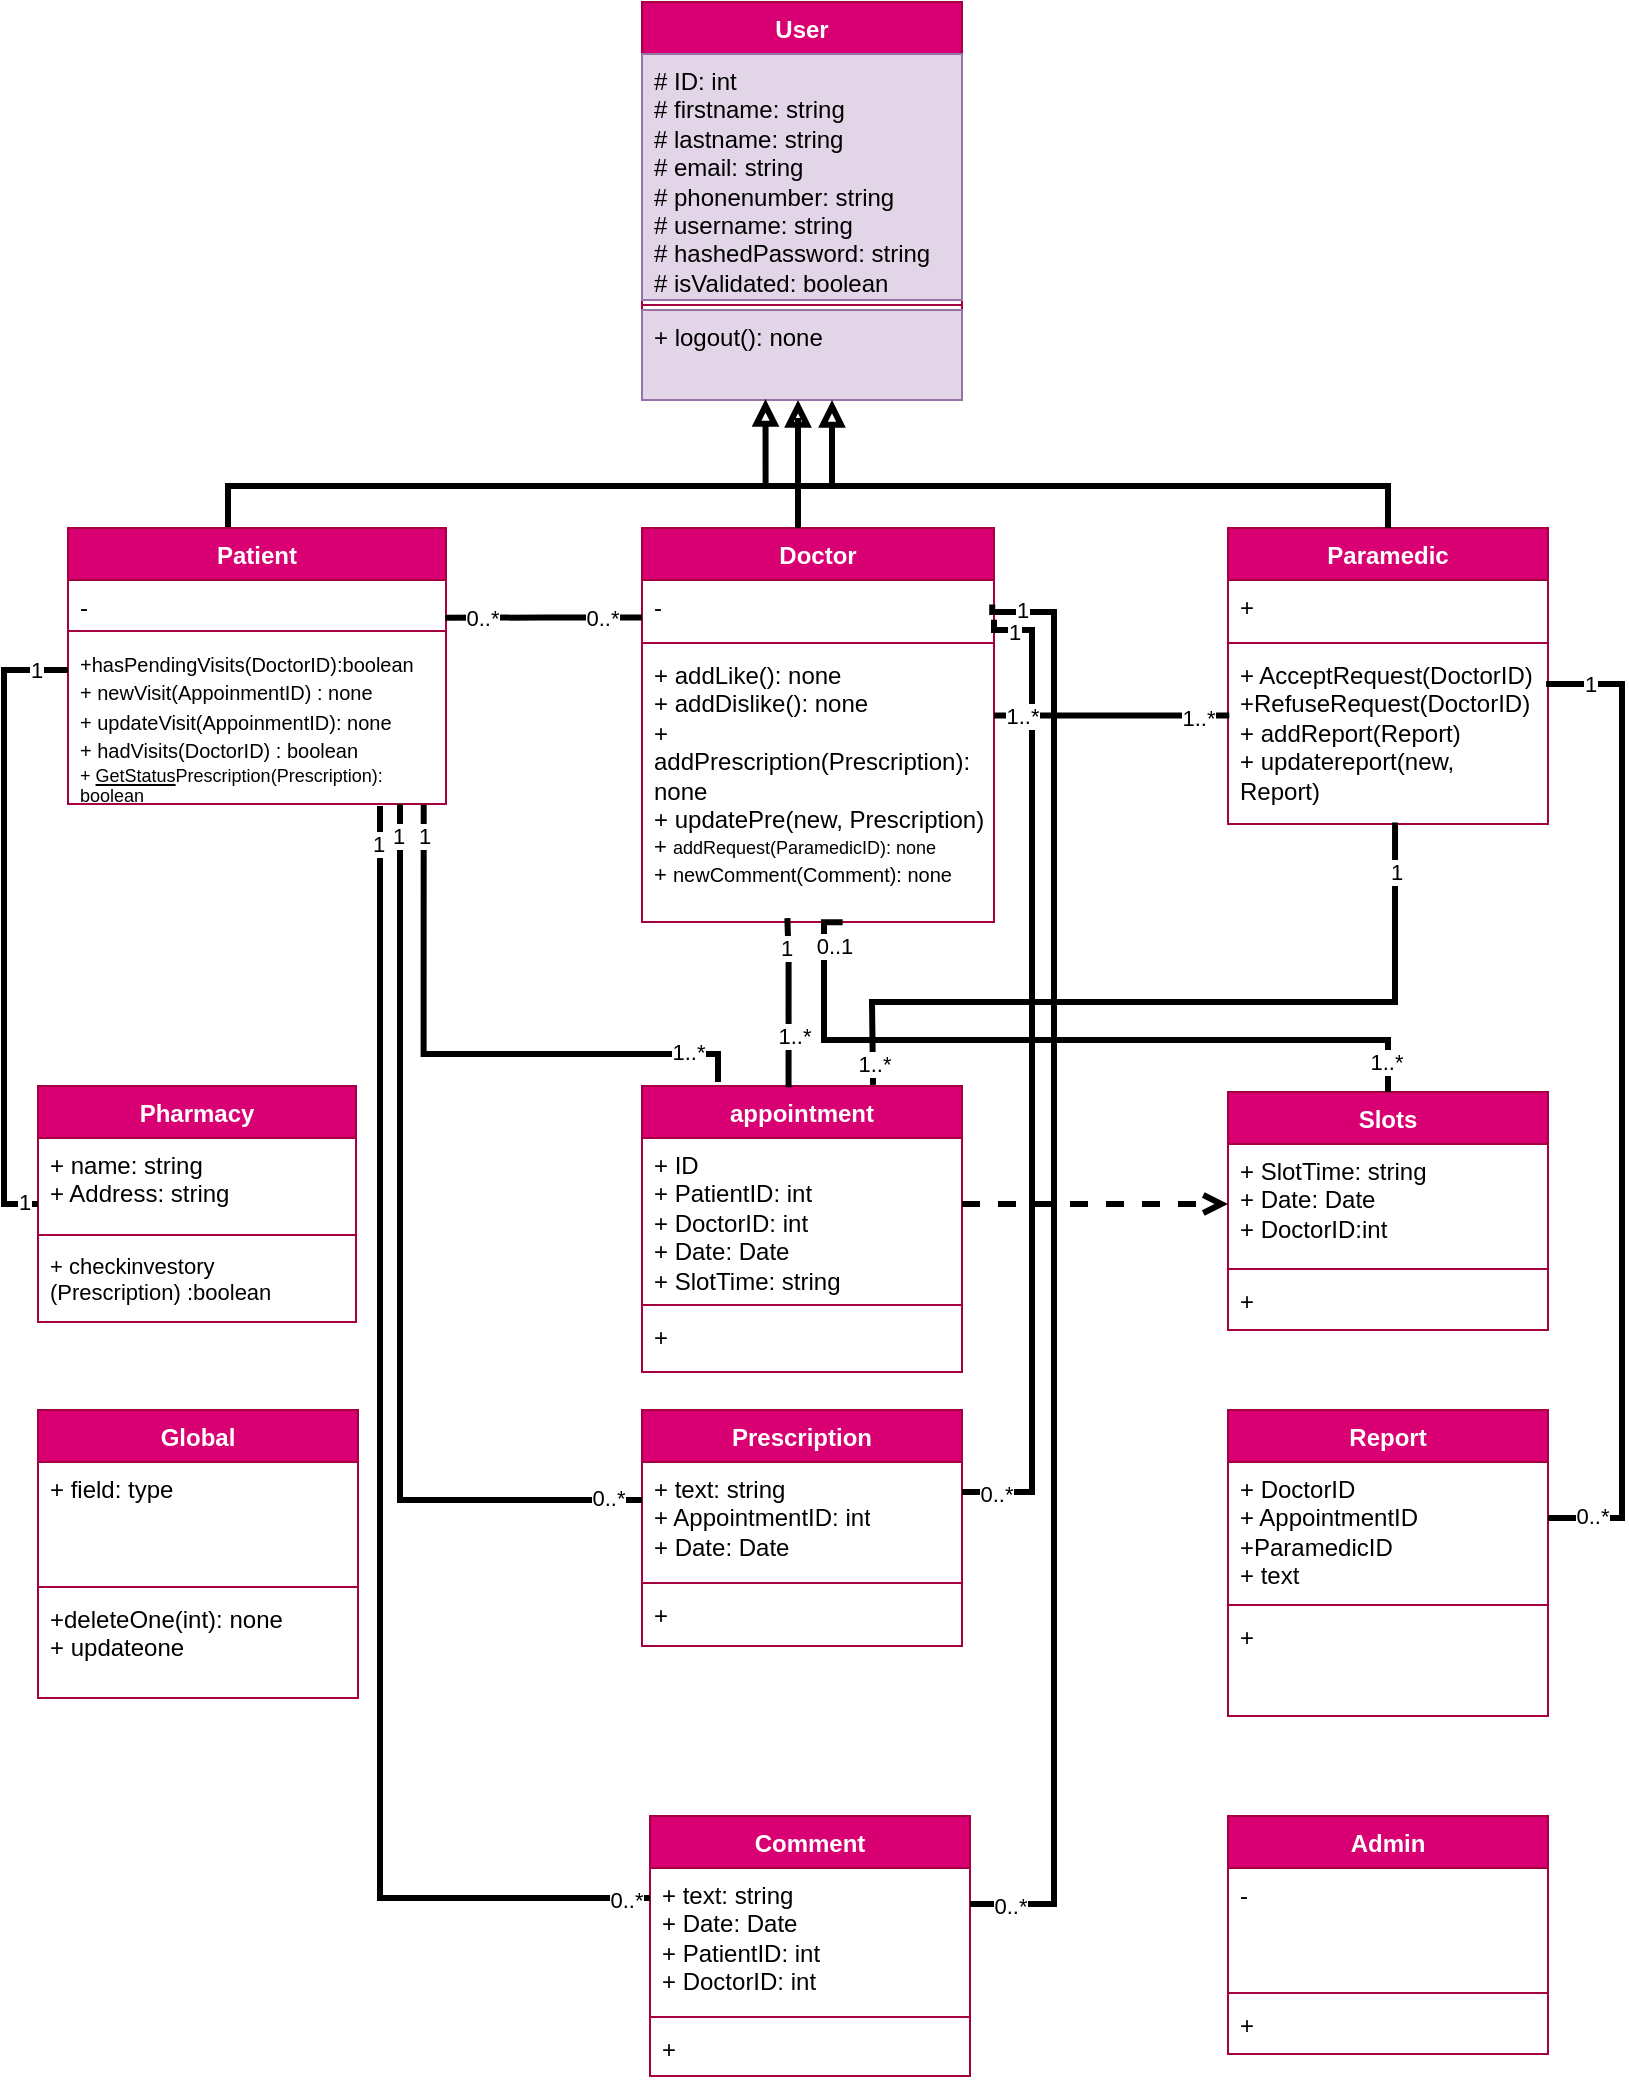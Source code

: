 <mxfile version="22.1.11" type="github" pages="2">
  <diagram name="Class Diagram" id="OMOO0wik2GhvrRnTk124">
    <mxGraphModel dx="2310" dy="2125" grid="0" gridSize="10" guides="1" tooltips="1" connect="1" arrows="1" fold="1" page="1" pageScale="1" pageWidth="850" pageHeight="1100" math="0" shadow="0">
      <root>
        <mxCell id="0" />
        <mxCell id="1" parent="0" />
        <mxCell id="DPH3KcnIoQbrQOLIOBWx-18" value="User" style="swimlane;fontStyle=1;align=center;verticalAlign=top;childLayout=stackLayout;horizontal=1;startSize=26;horizontalStack=0;resizeParent=1;resizeParentMax=0;resizeLast=0;collapsible=1;marginBottom=0;whiteSpace=wrap;html=1;fillColor=#d80073;fontColor=#ffffff;strokeColor=#A50040;" parent="1" vertex="1">
          <mxGeometry x="331" y="56" width="160" height="199" as="geometry" />
        </mxCell>
        <mxCell id="DPH3KcnIoQbrQOLIOBWx-19" value="&lt;div&gt;# ID: int&lt;br&gt;&lt;/div&gt;&lt;div&gt;# firstname: string&lt;/div&gt;&lt;div&gt;# lastname: string&lt;/div&gt;&lt;div&gt;# email: string&lt;/div&gt;&lt;div&gt;# phonenumber: string&lt;/div&gt;&lt;div&gt;# username: string&lt;br&gt;&lt;/div&gt;&lt;div&gt;# hashedPassword: string&lt;br&gt;&lt;/div&gt;&lt;div&gt;# isValidated: boolean&lt;br&gt;&lt;/div&gt;" style="text;strokeColor=#9673a6;fillColor=#e1d5e7;align=left;verticalAlign=top;spacingLeft=4;spacingRight=4;overflow=hidden;rotatable=0;points=[[0,0.5],[1,0.5]];portConstraint=eastwest;whiteSpace=wrap;html=1;" parent="DPH3KcnIoQbrQOLIOBWx-18" vertex="1">
          <mxGeometry y="26" width="160" height="123" as="geometry" />
        </mxCell>
        <mxCell id="DPH3KcnIoQbrQOLIOBWx-20" value="" style="line;strokeWidth=1;fillColor=none;align=left;verticalAlign=middle;spacingTop=-1;spacingLeft=3;spacingRight=3;rotatable=0;labelPosition=right;points=[];portConstraint=eastwest;strokeColor=inherit;" parent="DPH3KcnIoQbrQOLIOBWx-18" vertex="1">
          <mxGeometry y="149" width="160" height="5" as="geometry" />
        </mxCell>
        <mxCell id="DPH3KcnIoQbrQOLIOBWx-21" value="+ logout(): none" style="text;strokeColor=#9673a6;fillColor=#e1d5e7;align=left;verticalAlign=top;spacingLeft=4;spacingRight=4;overflow=hidden;rotatable=0;points=[[0,0.5],[1,0.5]];portConstraint=eastwest;whiteSpace=wrap;html=1;" parent="DPH3KcnIoQbrQOLIOBWx-18" vertex="1">
          <mxGeometry y="154" width="160" height="45" as="geometry" />
        </mxCell>
        <mxCell id="39GkZZE-7k6Moy8wdUht-2" style="edgeStyle=orthogonalEdgeStyle;rounded=0;orthogonalLoop=1;jettySize=auto;html=1;strokeWidth=3;endArrow=block;endFill=0;" edge="1" parent="1" source="DPH3KcnIoQbrQOLIOBWx-22" target="DPH3KcnIoQbrQOLIOBWx-21">
          <mxGeometry relative="1" as="geometry">
            <mxPoint x="412.5" y="270" as="targetPoint" />
            <Array as="points">
              <mxPoint x="124" y="298" />
              <mxPoint x="426" y="298" />
            </Array>
          </mxGeometry>
        </mxCell>
        <mxCell id="DPH3KcnIoQbrQOLIOBWx-22" value="Patient" style="swimlane;fontStyle=1;align=center;verticalAlign=top;childLayout=stackLayout;horizontal=1;startSize=26;horizontalStack=0;resizeParent=1;resizeParentMax=0;resizeLast=0;collapsible=1;marginBottom=0;whiteSpace=wrap;html=1;fillColor=#d80073;fontColor=#ffffff;strokeColor=#A50040;" parent="1" vertex="1">
          <mxGeometry x="44" y="319" width="189" height="138" as="geometry" />
        </mxCell>
        <mxCell id="DPH3KcnIoQbrQOLIOBWx-23" value="-" style="text;strokeColor=none;fillColor=none;align=left;verticalAlign=top;spacingLeft=4;spacingRight=4;overflow=hidden;rotatable=0;points=[[0,0.5],[1,0.5]];portConstraint=eastwest;whiteSpace=wrap;html=1;" parent="DPH3KcnIoQbrQOLIOBWx-22" vertex="1">
          <mxGeometry y="26" width="189" height="23" as="geometry" />
        </mxCell>
        <mxCell id="DPH3KcnIoQbrQOLIOBWx-24" value="" style="line;strokeWidth=1;fillColor=none;align=left;verticalAlign=middle;spacingTop=-1;spacingLeft=3;spacingRight=3;rotatable=0;labelPosition=right;points=[];portConstraint=eastwest;strokeColor=inherit;" parent="DPH3KcnIoQbrQOLIOBWx-22" vertex="1">
          <mxGeometry y="49" width="189" height="5" as="geometry" />
        </mxCell>
        <mxCell id="DPH3KcnIoQbrQOLIOBWx-25" value="&lt;div&gt;&lt;font size=&quot;1&quot;&gt;+hasPendingVisits(DoctorID):boolean&lt;/font&gt;&lt;/div&gt;&lt;div&gt;&lt;font size=&quot;1&quot;&gt;+ newVisit(AppoinmentID) : none&lt;br&gt;&lt;/font&gt;&lt;/div&gt;&lt;div&gt;&lt;font size=&quot;1&quot;&gt;+ updateVisit(&lt;/font&gt;&lt;font size=&quot;1&quot;&gt;AppoinmentID): none&lt;br&gt;&lt;/font&gt;&lt;/div&gt;&lt;div&gt;&lt;font size=&quot;1&quot;&gt;+ hadVisits(DoctorID) : boolean&lt;br&gt;&lt;/font&gt;&lt;/div&gt;&lt;div style=&quot;font-size: 9px;&quot;&gt;+ &lt;u&gt;GetStatus&lt;/u&gt;&lt;span&gt;&lt;span lang=&quot;EN&quot;&gt;Prescription&lt;/span&gt;&lt;/span&gt;(&lt;span&gt;&lt;span lang=&quot;EN&quot;&gt;P&lt;/span&gt;&lt;/span&gt;&lt;span&gt;&lt;span lang=&quot;EN&quot;&gt;rescription&lt;/span&gt;&lt;/span&gt;&lt;span&gt;): boolean&lt;br&gt;&lt;/span&gt;&lt;/div&gt;" style="text;strokeColor=none;fillColor=none;align=left;verticalAlign=top;spacingLeft=4;spacingRight=4;overflow=hidden;rotatable=0;points=[[0,0.5],[1,0.5]];portConstraint=eastwest;whiteSpace=wrap;html=1;" parent="DPH3KcnIoQbrQOLIOBWx-22" vertex="1">
          <mxGeometry y="54" width="189" height="84" as="geometry" />
        </mxCell>
        <mxCell id="DPH3KcnIoQbrQOLIOBWx-27" value="Paramedic" style="swimlane;fontStyle=1;align=center;verticalAlign=top;childLayout=stackLayout;horizontal=1;startSize=26;horizontalStack=0;resizeParent=1;resizeParentMax=0;resizeLast=0;collapsible=1;marginBottom=0;whiteSpace=wrap;html=1;fillColor=#d80073;fontColor=#ffffff;strokeColor=#A50040;" parent="1" vertex="1">
          <mxGeometry x="624" y="319" width="160" height="148" as="geometry" />
        </mxCell>
        <mxCell id="DPH3KcnIoQbrQOLIOBWx-28" value="+ " style="text;strokeColor=none;fillColor=none;align=left;verticalAlign=top;spacingLeft=4;spacingRight=4;overflow=hidden;rotatable=0;points=[[0,0.5],[1,0.5]];portConstraint=eastwest;whiteSpace=wrap;html=1;" parent="DPH3KcnIoQbrQOLIOBWx-27" vertex="1">
          <mxGeometry y="26" width="160" height="29" as="geometry" />
        </mxCell>
        <mxCell id="DPH3KcnIoQbrQOLIOBWx-29" value="" style="line;strokeWidth=1;fillColor=none;align=left;verticalAlign=middle;spacingTop=-1;spacingLeft=3;spacingRight=3;rotatable=0;labelPosition=right;points=[];portConstraint=eastwest;strokeColor=inherit;" parent="DPH3KcnIoQbrQOLIOBWx-27" vertex="1">
          <mxGeometry y="55" width="160" height="5" as="geometry" />
        </mxCell>
        <mxCell id="DPH3KcnIoQbrQOLIOBWx-30" value="&lt;div&gt;+ AcceptRequest(DoctorID)&lt;/div&gt;&lt;div&gt;+RefuseRequest(DoctorID)&lt;/div&gt;&lt;div&gt;+ addReport(Report)&lt;br&gt;&lt;/div&gt;&lt;div&gt;+ updatereport(new, Report)&lt;br&gt;&lt;/div&gt;" style="text;strokeColor=none;fillColor=none;align=left;verticalAlign=top;spacingLeft=4;spacingRight=4;overflow=hidden;rotatable=0;points=[[0,0.5],[1,0.5]];portConstraint=eastwest;whiteSpace=wrap;html=1;" parent="DPH3KcnIoQbrQOLIOBWx-27" vertex="1">
          <mxGeometry y="60" width="160" height="88" as="geometry" />
        </mxCell>
        <mxCell id="DPH3KcnIoQbrQOLIOBWx-31" value="Doctor" style="swimlane;fontStyle=1;align=center;verticalAlign=top;childLayout=stackLayout;horizontal=1;startSize=26;horizontalStack=0;resizeParent=1;resizeParentMax=0;resizeLast=0;collapsible=1;marginBottom=0;whiteSpace=wrap;html=1;fillColor=#d80073;fontColor=#ffffff;strokeColor=#A50040;" parent="1" vertex="1">
          <mxGeometry x="331" y="319" width="176" height="197" as="geometry" />
        </mxCell>
        <mxCell id="DPH3KcnIoQbrQOLIOBWx-32" value="-" style="text;strokeColor=none;fillColor=none;align=left;verticalAlign=top;spacingLeft=4;spacingRight=4;overflow=hidden;rotatable=0;points=[[0,0.5],[1,0.5]];portConstraint=eastwest;whiteSpace=wrap;html=1;" parent="DPH3KcnIoQbrQOLIOBWx-31" vertex="1">
          <mxGeometry y="26" width="176" height="29" as="geometry" />
        </mxCell>
        <mxCell id="DPH3KcnIoQbrQOLIOBWx-33" value="" style="line;strokeWidth=1;fillColor=none;align=left;verticalAlign=middle;spacingTop=-1;spacingLeft=3;spacingRight=3;rotatable=0;labelPosition=right;points=[];portConstraint=eastwest;strokeColor=inherit;" parent="DPH3KcnIoQbrQOLIOBWx-31" vertex="1">
          <mxGeometry y="55" width="176" height="5" as="geometry" />
        </mxCell>
        <mxCell id="DPH3KcnIoQbrQOLIOBWx-34" value="&lt;div&gt;+ addLike(): none&lt;/div&gt;&lt;div&gt;+ addDislike(): none&lt;br&gt;&lt;/div&gt;&lt;div&gt;+ addPrescription(Prescription): none&lt;/div&gt;&lt;div&gt;+ updatePre(new, Prescription) &lt;br&gt;&lt;/div&gt;&lt;div style=&quot;font-size: 11px;&quot;&gt;&lt;font style=&quot;font-size: 11px;&quot;&gt;+ &lt;/font&gt;&lt;font style=&quot;font-size: 9px;&quot;&gt;addRequest(ParamedicID): none&lt;/font&gt;&lt;/div&gt;&lt;div style=&quot;font-size: 11px;&quot;&gt;&lt;font style=&quot;font-size: 11px;&quot;&gt;+ &lt;/font&gt;&lt;font style=&quot;font-size: 10px;&quot;&gt;newComment(Comment): none&lt;/font&gt;&lt;br&gt;&lt;/div&gt;" style="text;strokeColor=none;fillColor=none;align=left;verticalAlign=top;spacingLeft=4;spacingRight=4;overflow=hidden;rotatable=0;points=[[0,0.5],[1,0.5]];portConstraint=eastwest;whiteSpace=wrap;html=1;" parent="DPH3KcnIoQbrQOLIOBWx-31" vertex="1">
          <mxGeometry y="60" width="176" height="137" as="geometry" />
        </mxCell>
        <mxCell id="DPH3KcnIoQbrQOLIOBWx-38" value="appointment" style="swimlane;fontStyle=1;align=center;verticalAlign=top;childLayout=stackLayout;horizontal=1;startSize=26;horizontalStack=0;resizeParent=1;resizeParentMax=0;resizeLast=0;collapsible=1;marginBottom=0;whiteSpace=wrap;html=1;fillColor=#d80073;fontColor=#ffffff;strokeColor=#A50040;" parent="1" vertex="1">
          <mxGeometry x="331" y="598" width="160" height="143" as="geometry" />
        </mxCell>
        <mxCell id="DPH3KcnIoQbrQOLIOBWx-39" value="&lt;div&gt;+ ID&lt;br&gt;&lt;/div&gt;&lt;div&gt;+ PatientID: int&lt;br&gt;&lt;/div&gt;&lt;div&gt;+ DoctorID: int&lt;br&gt;&lt;/div&gt;&lt;div&gt;+ Date: Date&lt;/div&gt;&lt;div&gt;+ SlotTime: string&lt;br&gt;&lt;/div&gt;" style="text;strokeColor=none;fillColor=none;align=left;verticalAlign=top;spacingLeft=4;spacingRight=4;overflow=hidden;rotatable=0;points=[[0,0.5],[1,0.5]];portConstraint=eastwest;whiteSpace=wrap;html=1;" parent="DPH3KcnIoQbrQOLIOBWx-38" vertex="1">
          <mxGeometry y="26" width="160" height="81" as="geometry" />
        </mxCell>
        <mxCell id="DPH3KcnIoQbrQOLIOBWx-40" value="" style="line;strokeWidth=1;fillColor=none;align=left;verticalAlign=middle;spacingTop=-1;spacingLeft=3;spacingRight=3;rotatable=0;labelPosition=right;points=[];portConstraint=eastwest;strokeColor=inherit;" parent="DPH3KcnIoQbrQOLIOBWx-38" vertex="1">
          <mxGeometry y="107" width="160" height="5" as="geometry" />
        </mxCell>
        <mxCell id="DPH3KcnIoQbrQOLIOBWx-41" value="+" style="text;strokeColor=none;fillColor=none;align=left;verticalAlign=top;spacingLeft=4;spacingRight=4;overflow=hidden;rotatable=0;points=[[0,0.5],[1,0.5]];portConstraint=eastwest;whiteSpace=wrap;html=1;" parent="DPH3KcnIoQbrQOLIOBWx-38" vertex="1">
          <mxGeometry y="112" width="160" height="31" as="geometry" />
        </mxCell>
        <mxCell id="39GkZZE-7k6Moy8wdUht-1" style="edgeStyle=orthogonalEdgeStyle;rounded=0;orthogonalLoop=1;jettySize=auto;html=1;strokeWidth=3;endArrow=block;endFill=0;" edge="1" parent="1" target="DPH3KcnIoQbrQOLIOBWx-21">
          <mxGeometry relative="1" as="geometry">
            <mxPoint x="409" y="319" as="sourcePoint" />
            <mxPoint x="408.28" y="254.004" as="targetPoint" />
            <Array as="points">
              <mxPoint x="409" y="264" />
              <mxPoint x="409" y="264" />
            </Array>
          </mxGeometry>
        </mxCell>
        <mxCell id="39GkZZE-7k6Moy8wdUht-3" style="edgeStyle=orthogonalEdgeStyle;rounded=0;orthogonalLoop=1;jettySize=auto;html=1;strokeWidth=3;endArrow=block;endFill=0;entryX=0.386;entryY=0.99;entryDx=0;entryDy=0;entryPerimeter=0;" edge="1" parent="1" source="DPH3KcnIoQbrQOLIOBWx-27" target="DPH3KcnIoQbrQOLIOBWx-21">
          <mxGeometry relative="1" as="geometry">
            <mxPoint x="393" y="257" as="targetPoint" />
            <Array as="points">
              <mxPoint x="704" y="298" />
              <mxPoint x="393" y="298" />
            </Array>
          </mxGeometry>
        </mxCell>
        <mxCell id="39GkZZE-7k6Moy8wdUht-6" style="edgeStyle=orthogonalEdgeStyle;rounded=0;orthogonalLoop=1;jettySize=auto;html=1;endArrow=none;endFill=0;strokeWidth=3;entryX=0.941;entryY=1.005;entryDx=0;entryDy=0;entryPerimeter=0;" edge="1" parent="1" target="DPH3KcnIoQbrQOLIOBWx-25">
          <mxGeometry relative="1" as="geometry">
            <mxPoint x="369" y="596" as="sourcePoint" />
            <mxPoint x="209" y="473" as="targetPoint" />
            <Array as="points">
              <mxPoint x="369" y="582" />
              <mxPoint x="222" y="582" />
            </Array>
          </mxGeometry>
        </mxCell>
        <mxCell id="39GkZZE-7k6Moy8wdUht-10" value="1" style="edgeLabel;html=1;align=center;verticalAlign=middle;resizable=0;points=[];" vertex="1" connectable="0" parent="39GkZZE-7k6Moy8wdUht-6">
          <mxGeometry x="0.888" relative="1" as="geometry">
            <mxPoint as="offset" />
          </mxGeometry>
        </mxCell>
        <mxCell id="39GkZZE-7k6Moy8wdUht-60" value="1..*" style="edgeLabel;html=1;align=center;verticalAlign=middle;resizable=0;points=[];" vertex="1" connectable="0" parent="39GkZZE-7k6Moy8wdUht-6">
          <mxGeometry x="-0.858" y="-1" relative="1" as="geometry">
            <mxPoint x="-9" as="offset" />
          </mxGeometry>
        </mxCell>
        <mxCell id="39GkZZE-7k6Moy8wdUht-8" style="edgeStyle=orthogonalEdgeStyle;rounded=0;orthogonalLoop=1;jettySize=auto;html=1;strokeWidth=3;endArrow=none;endFill=0;exitX=0.458;exitY=0.004;exitDx=0;exitDy=0;exitPerimeter=0;entryX=0.413;entryY=0.986;entryDx=0;entryDy=0;entryPerimeter=0;" edge="1" parent="1" source="DPH3KcnIoQbrQOLIOBWx-38" target="DPH3KcnIoQbrQOLIOBWx-34">
          <mxGeometry relative="1" as="geometry">
            <mxPoint x="404" y="526" as="targetPoint" />
            <Array as="points">
              <mxPoint x="404" y="526" />
              <mxPoint x="404" y="526" />
              <mxPoint x="404" y="524" />
              <mxPoint x="404" y="524" />
            </Array>
          </mxGeometry>
        </mxCell>
        <mxCell id="39GkZZE-7k6Moy8wdUht-9" value="1..*" style="edgeLabel;html=1;align=center;verticalAlign=middle;resizable=0;points=[];" vertex="1" connectable="0" parent="39GkZZE-7k6Moy8wdUht-8">
          <mxGeometry x="-0.885" y="1" relative="1" as="geometry">
            <mxPoint x="3" y="-21" as="offset" />
          </mxGeometry>
        </mxCell>
        <mxCell id="39GkZZE-7k6Moy8wdUht-12" value="1" style="edgeLabel;html=1;align=center;verticalAlign=middle;resizable=0;points=[];" vertex="1" connectable="0" parent="39GkZZE-7k6Moy8wdUht-8">
          <mxGeometry x="0.915" y="-1" relative="1" as="geometry">
            <mxPoint x="-2" y="11" as="offset" />
          </mxGeometry>
        </mxCell>
        <mxCell id="39GkZZE-7k6Moy8wdUht-13" style="edgeStyle=orthogonalEdgeStyle;rounded=0;orthogonalLoop=1;jettySize=auto;html=1;endArrow=none;endFill=0;strokeWidth=3;entryX=0.998;entryY=0.819;entryDx=0;entryDy=0;entryPerimeter=0;" edge="1" parent="1" source="DPH3KcnIoQbrQOLIOBWx-32" target="DPH3KcnIoQbrQOLIOBWx-23">
          <mxGeometry relative="1" as="geometry">
            <mxPoint x="234" y="365" as="targetPoint" />
            <Array as="points">
              <mxPoint x="282" y="364" />
            </Array>
          </mxGeometry>
        </mxCell>
        <mxCell id="39GkZZE-7k6Moy8wdUht-48" value="0..*" style="edgeLabel;html=1;align=center;verticalAlign=middle;resizable=0;points=[];" vertex="1" connectable="0" parent="39GkZZE-7k6Moy8wdUht-13">
          <mxGeometry x="0.641" relative="1" as="geometry">
            <mxPoint as="offset" />
          </mxGeometry>
        </mxCell>
        <mxCell id="39GkZZE-7k6Moy8wdUht-50" value="0..*" style="edgeLabel;html=1;align=center;verticalAlign=middle;resizable=0;points=[];" vertex="1" connectable="0" parent="39GkZZE-7k6Moy8wdUht-13">
          <mxGeometry x="-0.597" relative="1" as="geometry">
            <mxPoint as="offset" />
          </mxGeometry>
        </mxCell>
        <mxCell id="39GkZZE-7k6Moy8wdUht-14" value="Prescription" style="swimlane;fontStyle=1;align=center;verticalAlign=top;childLayout=stackLayout;horizontal=1;startSize=26;horizontalStack=0;resizeParent=1;resizeParentMax=0;resizeLast=0;collapsible=1;marginBottom=0;whiteSpace=wrap;html=1;fillColor=#d80073;fontColor=#ffffff;strokeColor=#A50040;" vertex="1" parent="1">
          <mxGeometry x="331" y="760" width="160" height="118" as="geometry" />
        </mxCell>
        <mxCell id="39GkZZE-7k6Moy8wdUht-15" value="&lt;div&gt;+ text: string&lt;/div&gt;&lt;div&gt;+ AppointmentID: int&lt;/div&gt;&lt;div&gt;+ Date: Date&lt;/div&gt;" style="text;strokeColor=none;fillColor=none;align=left;verticalAlign=top;spacingLeft=4;spacingRight=4;overflow=hidden;rotatable=0;points=[[0,0.5],[1,0.5]];portConstraint=eastwest;whiteSpace=wrap;html=1;" vertex="1" parent="39GkZZE-7k6Moy8wdUht-14">
          <mxGeometry y="26" width="160" height="58" as="geometry" />
        </mxCell>
        <mxCell id="39GkZZE-7k6Moy8wdUht-16" value="" style="line;strokeWidth=1;fillColor=none;align=left;verticalAlign=middle;spacingTop=-1;spacingLeft=3;spacingRight=3;rotatable=0;labelPosition=right;points=[];portConstraint=eastwest;strokeColor=inherit;" vertex="1" parent="39GkZZE-7k6Moy8wdUht-14">
          <mxGeometry y="84" width="160" height="5" as="geometry" />
        </mxCell>
        <mxCell id="39GkZZE-7k6Moy8wdUht-17" value="+" style="text;strokeColor=none;fillColor=none;align=left;verticalAlign=top;spacingLeft=4;spacingRight=4;overflow=hidden;rotatable=0;points=[[0,0.5],[1,0.5]];portConstraint=eastwest;whiteSpace=wrap;html=1;" vertex="1" parent="39GkZZE-7k6Moy8wdUht-14">
          <mxGeometry y="89" width="160" height="29" as="geometry" />
        </mxCell>
        <mxCell id="39GkZZE-7k6Moy8wdUht-18" style="edgeStyle=orthogonalEdgeStyle;rounded=0;orthogonalLoop=1;jettySize=auto;html=1;strokeWidth=3;endArrow=none;endFill=0;" edge="1" parent="1" source="39GkZZE-7k6Moy8wdUht-14">
          <mxGeometry relative="1" as="geometry">
            <mxPoint x="210" y="457" as="targetPoint" />
            <Array as="points">
              <mxPoint x="210" y="805" />
              <mxPoint x="210" y="458" />
            </Array>
          </mxGeometry>
        </mxCell>
        <mxCell id="39GkZZE-7k6Moy8wdUht-20" value="1" style="edgeLabel;html=1;align=center;verticalAlign=middle;resizable=0;points=[];" vertex="1" connectable="0" parent="39GkZZE-7k6Moy8wdUht-18">
          <mxGeometry x="0.933" y="1" relative="1" as="geometry">
            <mxPoint as="offset" />
          </mxGeometry>
        </mxCell>
        <mxCell id="39GkZZE-7k6Moy8wdUht-21" value="0..*" style="edgeLabel;html=1;align=center;verticalAlign=middle;resizable=0;points=[];" vertex="1" connectable="0" parent="39GkZZE-7k6Moy8wdUht-18">
          <mxGeometry x="-0.925" y="-1" relative="1" as="geometry">
            <mxPoint as="offset" />
          </mxGeometry>
        </mxCell>
        <mxCell id="39GkZZE-7k6Moy8wdUht-19" style="edgeStyle=orthogonalEdgeStyle;rounded=0;orthogonalLoop=1;jettySize=auto;html=1;strokeWidth=3;endArrow=none;endFill=0;entryX=1;entryY=0.685;entryDx=0;entryDy=0;entryPerimeter=0;" edge="1" parent="1" source="39GkZZE-7k6Moy8wdUht-15" target="DPH3KcnIoQbrQOLIOBWx-32">
          <mxGeometry relative="1" as="geometry">
            <mxPoint x="493" y="371" as="targetPoint" />
            <Array as="points">
              <mxPoint x="526" y="801" />
              <mxPoint x="526" y="370" />
            </Array>
          </mxGeometry>
        </mxCell>
        <mxCell id="39GkZZE-7k6Moy8wdUht-22" value="1" style="edgeLabel;html=1;align=center;verticalAlign=middle;resizable=0;points=[];" vertex="1" connectable="0" parent="39GkZZE-7k6Moy8wdUht-19">
          <mxGeometry x="0.938" y="1" relative="1" as="geometry">
            <mxPoint as="offset" />
          </mxGeometry>
        </mxCell>
        <mxCell id="39GkZZE-7k6Moy8wdUht-23" value="0..*" style="edgeLabel;html=1;align=center;verticalAlign=middle;resizable=0;points=[];" vertex="1" connectable="0" parent="39GkZZE-7k6Moy8wdUht-19">
          <mxGeometry x="-0.93" y="-1" relative="1" as="geometry">
            <mxPoint as="offset" />
          </mxGeometry>
        </mxCell>
        <mxCell id="39GkZZE-7k6Moy8wdUht-24" value="Comment" style="swimlane;fontStyle=1;align=center;verticalAlign=top;childLayout=stackLayout;horizontal=1;startSize=26;horizontalStack=0;resizeParent=1;resizeParentMax=0;resizeLast=0;collapsible=1;marginBottom=0;whiteSpace=wrap;html=1;fillColor=#d80073;fontColor=#ffffff;strokeColor=#A50040;" vertex="1" parent="1">
          <mxGeometry x="335" y="963" width="160" height="130" as="geometry" />
        </mxCell>
        <mxCell id="39GkZZE-7k6Moy8wdUht-25" value="&lt;div&gt;+ text: string&lt;/div&gt;&lt;div&gt;+ Date: Date&lt;/div&gt;&lt;div&gt;+ PatientID: int&lt;br&gt;&lt;/div&gt;&lt;div&gt;+ DoctorID: int&lt;br&gt;&lt;/div&gt;" style="text;strokeColor=none;fillColor=none;align=left;verticalAlign=top;spacingLeft=4;spacingRight=4;overflow=hidden;rotatable=0;points=[[0,0.5],[1,0.5]];portConstraint=eastwest;whiteSpace=wrap;html=1;" vertex="1" parent="39GkZZE-7k6Moy8wdUht-24">
          <mxGeometry y="26" width="160" height="72" as="geometry" />
        </mxCell>
        <mxCell id="39GkZZE-7k6Moy8wdUht-26" value="" style="line;strokeWidth=1;fillColor=none;align=left;verticalAlign=middle;spacingTop=-1;spacingLeft=3;spacingRight=3;rotatable=0;labelPosition=right;points=[];portConstraint=eastwest;strokeColor=inherit;" vertex="1" parent="39GkZZE-7k6Moy8wdUht-24">
          <mxGeometry y="98" width="160" height="5" as="geometry" />
        </mxCell>
        <mxCell id="39GkZZE-7k6Moy8wdUht-27" value="+ " style="text;strokeColor=none;fillColor=none;align=left;verticalAlign=top;spacingLeft=4;spacingRight=4;overflow=hidden;rotatable=0;points=[[0,0.5],[1,0.5]];portConstraint=eastwest;whiteSpace=wrap;html=1;" vertex="1" parent="39GkZZE-7k6Moy8wdUht-24">
          <mxGeometry y="103" width="160" height="27" as="geometry" />
        </mxCell>
        <mxCell id="39GkZZE-7k6Moy8wdUht-28" style="edgeStyle=orthogonalEdgeStyle;rounded=0;orthogonalLoop=1;jettySize=auto;html=1;strokeWidth=3;endArrow=none;endFill=0;" edge="1" parent="1" source="39GkZZE-7k6Moy8wdUht-25">
          <mxGeometry relative="1" as="geometry">
            <mxPoint x="200" y="458" as="targetPoint" />
            <Array as="points">
              <mxPoint x="200" y="1004" />
            </Array>
          </mxGeometry>
        </mxCell>
        <mxCell id="39GkZZE-7k6Moy8wdUht-30" value="&lt;div&gt;0..*&lt;/div&gt;" style="edgeLabel;html=1;align=center;verticalAlign=middle;resizable=0;points=[];" vertex="1" connectable="0" parent="39GkZZE-7k6Moy8wdUht-28">
          <mxGeometry x="-0.964" y="1" relative="1" as="geometry">
            <mxPoint as="offset" />
          </mxGeometry>
        </mxCell>
        <mxCell id="39GkZZE-7k6Moy8wdUht-31" value="1" style="edgeLabel;html=1;align=center;verticalAlign=middle;resizable=0;points=[];" vertex="1" connectable="0" parent="39GkZZE-7k6Moy8wdUht-28">
          <mxGeometry x="0.944" y="1" relative="1" as="geometry">
            <mxPoint as="offset" />
          </mxGeometry>
        </mxCell>
        <mxCell id="39GkZZE-7k6Moy8wdUht-29" style="edgeStyle=orthogonalEdgeStyle;rounded=0;orthogonalLoop=1;jettySize=auto;html=1;strokeWidth=3;endArrow=none;endFill=0;entryX=0.995;entryY=0.421;entryDx=0;entryDy=0;entryPerimeter=0;" edge="1" parent="1" source="39GkZZE-7k6Moy8wdUht-25" target="DPH3KcnIoQbrQOLIOBWx-32">
          <mxGeometry relative="1" as="geometry">
            <mxPoint x="497" y="1009" as="sourcePoint" />
            <mxPoint x="508" y="361" as="targetPoint" />
            <Array as="points">
              <mxPoint x="537" y="1007" />
              <mxPoint x="537" y="361" />
            </Array>
          </mxGeometry>
        </mxCell>
        <mxCell id="39GkZZE-7k6Moy8wdUht-32" value="0..*" style="edgeLabel;html=1;align=center;verticalAlign=middle;resizable=0;points=[];" vertex="1" connectable="0" parent="39GkZZE-7k6Moy8wdUht-29">
          <mxGeometry x="-0.925" relative="1" as="geometry">
            <mxPoint x="-7" y="1" as="offset" />
          </mxGeometry>
        </mxCell>
        <mxCell id="39GkZZE-7k6Moy8wdUht-33" value="1" style="edgeLabel;html=1;align=center;verticalAlign=middle;resizable=0;points=[];" vertex="1" connectable="0" parent="39GkZZE-7k6Moy8wdUht-29">
          <mxGeometry x="0.948" y="-1" relative="1" as="geometry">
            <mxPoint as="offset" />
          </mxGeometry>
        </mxCell>
        <mxCell id="39GkZZE-7k6Moy8wdUht-44" value="Pharmacy" style="swimlane;fontStyle=1;align=center;verticalAlign=top;childLayout=stackLayout;horizontal=1;startSize=26;horizontalStack=0;resizeParent=1;resizeParentMax=0;resizeLast=0;collapsible=1;marginBottom=0;whiteSpace=wrap;html=1;fillColor=#d80073;fontColor=#ffffff;strokeColor=#A50040;" vertex="1" parent="1">
          <mxGeometry x="29" y="598" width="159" height="118" as="geometry" />
        </mxCell>
        <mxCell id="39GkZZE-7k6Moy8wdUht-45" value="&lt;div&gt;+ name: string&lt;br&gt;&lt;/div&gt;&lt;div&gt;+ Address: string&lt;br&gt;&lt;/div&gt;" style="text;strokeColor=none;fillColor=none;align=left;verticalAlign=top;spacingLeft=4;spacingRight=4;overflow=hidden;rotatable=0;points=[[0,0.5],[1,0.5]];portConstraint=eastwest;whiteSpace=wrap;html=1;" vertex="1" parent="39GkZZE-7k6Moy8wdUht-44">
          <mxGeometry y="26" width="159" height="46" as="geometry" />
        </mxCell>
        <mxCell id="39GkZZE-7k6Moy8wdUht-46" value="" style="line;strokeWidth=1;fillColor=none;align=left;verticalAlign=middle;spacingTop=-1;spacingLeft=3;spacingRight=3;rotatable=0;labelPosition=right;points=[];portConstraint=eastwest;strokeColor=inherit;" vertex="1" parent="39GkZZE-7k6Moy8wdUht-44">
          <mxGeometry y="72" width="159" height="5" as="geometry" />
        </mxCell>
        <mxCell id="39GkZZE-7k6Moy8wdUht-47" value="&lt;div style=&quot;font-size: 11px;&quot;&gt;+ &lt;font style=&quot;font-size: 11px;&quot;&gt;checkinvestory (Prescription) :boolean&lt;/font&gt;&lt;br&gt;&lt;/div&gt;" style="text;strokeColor=none;fillColor=none;align=left;verticalAlign=top;spacingLeft=4;spacingRight=4;overflow=hidden;rotatable=0;points=[[0,0.5],[1,0.5]];portConstraint=eastwest;whiteSpace=wrap;html=1;" vertex="1" parent="39GkZZE-7k6Moy8wdUht-44">
          <mxGeometry y="77" width="159" height="41" as="geometry" />
        </mxCell>
        <mxCell id="39GkZZE-7k6Moy8wdUht-51" value="Slots" style="swimlane;fontStyle=1;align=center;verticalAlign=top;childLayout=stackLayout;horizontal=1;startSize=26;horizontalStack=0;resizeParent=1;resizeParentMax=0;resizeLast=0;collapsible=1;marginBottom=0;whiteSpace=wrap;html=1;fillColor=#d80073;fontColor=#ffffff;strokeColor=#A50040;" vertex="1" parent="1">
          <mxGeometry x="624" y="601" width="160" height="119" as="geometry" />
        </mxCell>
        <mxCell id="39GkZZE-7k6Moy8wdUht-52" value="&lt;div&gt;+ SlotTime: string&lt;/div&gt;&lt;div&gt;+ Date: Date&lt;/div&gt;&lt;div&gt;+ DoctorID:int&lt;br&gt;&lt;/div&gt;" style="text;strokeColor=none;fillColor=none;align=left;verticalAlign=top;spacingLeft=4;spacingRight=4;overflow=hidden;rotatable=0;points=[[0,0.5],[1,0.5]];portConstraint=eastwest;whiteSpace=wrap;html=1;" vertex="1" parent="39GkZZE-7k6Moy8wdUht-51">
          <mxGeometry y="26" width="160" height="60" as="geometry" />
        </mxCell>
        <mxCell id="39GkZZE-7k6Moy8wdUht-53" value="" style="line;strokeWidth=1;fillColor=none;align=left;verticalAlign=middle;spacingTop=-1;spacingLeft=3;spacingRight=3;rotatable=0;labelPosition=right;points=[];portConstraint=eastwest;strokeColor=inherit;" vertex="1" parent="39GkZZE-7k6Moy8wdUht-51">
          <mxGeometry y="86" width="160" height="5" as="geometry" />
        </mxCell>
        <mxCell id="39GkZZE-7k6Moy8wdUht-54" value="+" style="text;strokeColor=none;fillColor=none;align=left;verticalAlign=top;spacingLeft=4;spacingRight=4;overflow=hidden;rotatable=0;points=[[0,0.5],[1,0.5]];portConstraint=eastwest;whiteSpace=wrap;html=1;" vertex="1" parent="39GkZZE-7k6Moy8wdUht-51">
          <mxGeometry y="91" width="160" height="28" as="geometry" />
        </mxCell>
        <mxCell id="39GkZZE-7k6Moy8wdUht-56" style="edgeStyle=orthogonalEdgeStyle;rounded=0;orthogonalLoop=1;jettySize=auto;html=1;entryX=0;entryY=0.5;entryDx=0;entryDy=0;strokeWidth=3;endArrow=open;endFill=0;dashed=1;" edge="1" parent="1" source="DPH3KcnIoQbrQOLIOBWx-39" target="39GkZZE-7k6Moy8wdUht-52">
          <mxGeometry relative="1" as="geometry">
            <Array as="points">
              <mxPoint x="518" y="657" />
              <mxPoint x="518" y="657" />
            </Array>
          </mxGeometry>
        </mxCell>
        <mxCell id="39GkZZE-7k6Moy8wdUht-57" style="edgeStyle=orthogonalEdgeStyle;rounded=0;orthogonalLoop=1;jettySize=auto;html=1;entryX=0.57;entryY=1.001;entryDx=0;entryDy=0;entryPerimeter=0;endArrow=none;endFill=0;strokeWidth=3;" edge="1" parent="1" source="39GkZZE-7k6Moy8wdUht-51" target="DPH3KcnIoQbrQOLIOBWx-34">
          <mxGeometry relative="1" as="geometry">
            <Array as="points">
              <mxPoint x="704" y="575" />
              <mxPoint x="422" y="575" />
            </Array>
          </mxGeometry>
        </mxCell>
        <mxCell id="39GkZZE-7k6Moy8wdUht-58" value="0..1" style="edgeLabel;html=1;align=center;verticalAlign=middle;resizable=0;points=[];" vertex="1" connectable="0" parent="39GkZZE-7k6Moy8wdUht-57">
          <mxGeometry x="0.936" y="-1" relative="1" as="geometry">
            <mxPoint x="4" y="9" as="offset" />
          </mxGeometry>
        </mxCell>
        <mxCell id="39GkZZE-7k6Moy8wdUht-59" value="1..*" style="edgeLabel;html=1;align=center;verticalAlign=middle;resizable=0;points=[];" vertex="1" connectable="0" parent="39GkZZE-7k6Moy8wdUht-57">
          <mxGeometry x="-0.918" y="1" relative="1" as="geometry">
            <mxPoint as="offset" />
          </mxGeometry>
        </mxCell>
        <mxCell id="39GkZZE-7k6Moy8wdUht-63" style="edgeStyle=orthogonalEdgeStyle;rounded=0;orthogonalLoop=1;jettySize=auto;html=1;entryX=0.004;entryY=0.383;entryDx=0;entryDy=0;entryPerimeter=0;endArrow=none;endFill=0;strokeWidth=3;" edge="1" parent="1" source="DPH3KcnIoQbrQOLIOBWx-31" target="DPH3KcnIoQbrQOLIOBWx-30">
          <mxGeometry relative="1" as="geometry">
            <Array as="points">
              <mxPoint x="558" y="413" />
            </Array>
          </mxGeometry>
        </mxCell>
        <mxCell id="39GkZZE-7k6Moy8wdUht-65" value="1..*" style="edgeLabel;html=1;align=center;verticalAlign=middle;resizable=0;points=[];" vertex="1" connectable="0" parent="39GkZZE-7k6Moy8wdUht-63">
          <mxGeometry x="-0.675" relative="1" as="geometry">
            <mxPoint x="-5" as="offset" />
          </mxGeometry>
        </mxCell>
        <mxCell id="39GkZZE-7k6Moy8wdUht-67" value="1..*" style="edgeLabel;html=1;align=center;verticalAlign=middle;resizable=0;points=[];" vertex="1" connectable="0" parent="39GkZZE-7k6Moy8wdUht-63">
          <mxGeometry x="0.726" y="-1" relative="1" as="geometry">
            <mxPoint as="offset" />
          </mxGeometry>
        </mxCell>
        <mxCell id="39GkZZE-7k6Moy8wdUht-72" value="Admin" style="swimlane;fontStyle=1;align=center;verticalAlign=top;childLayout=stackLayout;horizontal=1;startSize=26;horizontalStack=0;resizeParent=1;resizeParentMax=0;resizeLast=0;collapsible=1;marginBottom=0;whiteSpace=wrap;html=1;fillColor=#d80073;fontColor=#ffffff;strokeColor=#A50040;" vertex="1" parent="1">
          <mxGeometry x="624" y="963" width="160" height="119" as="geometry" />
        </mxCell>
        <mxCell id="39GkZZE-7k6Moy8wdUht-73" value="-" style="text;strokeColor=none;fillColor=none;align=left;verticalAlign=top;spacingLeft=4;spacingRight=4;overflow=hidden;rotatable=0;points=[[0,0.5],[1,0.5]];portConstraint=eastwest;whiteSpace=wrap;html=1;" vertex="1" parent="39GkZZE-7k6Moy8wdUht-72">
          <mxGeometry y="26" width="160" height="60" as="geometry" />
        </mxCell>
        <mxCell id="39GkZZE-7k6Moy8wdUht-74" value="" style="line;strokeWidth=1;fillColor=none;align=left;verticalAlign=middle;spacingTop=-1;spacingLeft=3;spacingRight=3;rotatable=0;labelPosition=right;points=[];portConstraint=eastwest;strokeColor=inherit;" vertex="1" parent="39GkZZE-7k6Moy8wdUht-72">
          <mxGeometry y="86" width="160" height="5" as="geometry" />
        </mxCell>
        <mxCell id="39GkZZE-7k6Moy8wdUht-75" value="+" style="text;strokeColor=none;fillColor=none;align=left;verticalAlign=top;spacingLeft=4;spacingRight=4;overflow=hidden;rotatable=0;points=[[0,0.5],[1,0.5]];portConstraint=eastwest;whiteSpace=wrap;html=1;" vertex="1" parent="39GkZZE-7k6Moy8wdUht-72">
          <mxGeometry y="91" width="160" height="28" as="geometry" />
        </mxCell>
        <mxCell id="39GkZZE-7k6Moy8wdUht-76" value="Report" style="swimlane;fontStyle=1;align=center;verticalAlign=top;childLayout=stackLayout;horizontal=1;startSize=26;horizontalStack=0;resizeParent=1;resizeParentMax=0;resizeLast=0;collapsible=1;marginBottom=0;whiteSpace=wrap;html=1;fillColor=#d80073;fontColor=#ffffff;strokeColor=#A50040;" vertex="1" parent="1">
          <mxGeometry x="624" y="760" width="160" height="153" as="geometry" />
        </mxCell>
        <mxCell id="39GkZZE-7k6Moy8wdUht-77" value="&lt;div&gt;+ DoctorID&lt;/div&gt;&lt;div&gt;+ AppointmentID&lt;/div&gt;&lt;div&gt;+ParamedicID&lt;br&gt;&lt;/div&gt;&lt;div&gt;+ text&lt;br&gt;&lt;/div&gt;" style="text;strokeColor=none;fillColor=none;align=left;verticalAlign=top;spacingLeft=4;spacingRight=4;overflow=hidden;rotatable=0;points=[[0,0.5],[1,0.5]];portConstraint=eastwest;whiteSpace=wrap;html=1;" vertex="1" parent="39GkZZE-7k6Moy8wdUht-76">
          <mxGeometry y="26" width="160" height="69" as="geometry" />
        </mxCell>
        <mxCell id="39GkZZE-7k6Moy8wdUht-78" value="" style="line;strokeWidth=1;fillColor=none;align=left;verticalAlign=middle;spacingTop=-1;spacingLeft=3;spacingRight=3;rotatable=0;labelPosition=right;points=[];portConstraint=eastwest;strokeColor=inherit;" vertex="1" parent="39GkZZE-7k6Moy8wdUht-76">
          <mxGeometry y="95" width="160" height="5" as="geometry" />
        </mxCell>
        <mxCell id="39GkZZE-7k6Moy8wdUht-79" value="+ " style="text;strokeColor=none;fillColor=none;align=left;verticalAlign=top;spacingLeft=4;spacingRight=4;overflow=hidden;rotatable=0;points=[[0,0.5],[1,0.5]];portConstraint=eastwest;whiteSpace=wrap;html=1;" vertex="1" parent="39GkZZE-7k6Moy8wdUht-76">
          <mxGeometry y="100" width="160" height="53" as="geometry" />
        </mxCell>
        <mxCell id="39GkZZE-7k6Moy8wdUht-81" value="Global" style="swimlane;fontStyle=1;align=center;verticalAlign=top;childLayout=stackLayout;horizontal=1;startSize=26;horizontalStack=0;resizeParent=1;resizeParentMax=0;resizeLast=0;collapsible=1;marginBottom=0;whiteSpace=wrap;html=1;fillColor=#d80073;fontColor=#ffffff;strokeColor=#A50040;" vertex="1" parent="1">
          <mxGeometry x="29" y="760" width="160" height="144" as="geometry" />
        </mxCell>
        <mxCell id="39GkZZE-7k6Moy8wdUht-82" value="+ field: type" style="text;strokeColor=none;fillColor=none;align=left;verticalAlign=top;spacingLeft=4;spacingRight=4;overflow=hidden;rotatable=0;points=[[0,0.5],[1,0.5]];portConstraint=eastwest;whiteSpace=wrap;html=1;" vertex="1" parent="39GkZZE-7k6Moy8wdUht-81">
          <mxGeometry y="26" width="160" height="60" as="geometry" />
        </mxCell>
        <mxCell id="39GkZZE-7k6Moy8wdUht-83" value="" style="line;strokeWidth=1;fillColor=none;align=left;verticalAlign=middle;spacingTop=-1;spacingLeft=3;spacingRight=3;rotatable=0;labelPosition=right;points=[];portConstraint=eastwest;strokeColor=inherit;" vertex="1" parent="39GkZZE-7k6Moy8wdUht-81">
          <mxGeometry y="86" width="160" height="5" as="geometry" />
        </mxCell>
        <mxCell id="39GkZZE-7k6Moy8wdUht-84" value="&lt;div&gt;+deleteOne(int): none&lt;/div&gt;&lt;div&gt;+ updateone&lt;br&gt;&lt;/div&gt;" style="text;strokeColor=none;fillColor=none;align=left;verticalAlign=top;spacingLeft=4;spacingRight=4;overflow=hidden;rotatable=0;points=[[0,0.5],[1,0.5]];portConstraint=eastwest;whiteSpace=wrap;html=1;" vertex="1" parent="39GkZZE-7k6Moy8wdUht-81">
          <mxGeometry y="91" width="160" height="53" as="geometry" />
        </mxCell>
        <mxCell id="39GkZZE-7k6Moy8wdUht-86" style="edgeStyle=orthogonalEdgeStyle;rounded=0;orthogonalLoop=1;jettySize=auto;html=1;entryX=0.522;entryY=0.991;entryDx=0;entryDy=0;entryPerimeter=0;exitX=0.722;exitY=-0.004;exitDx=0;exitDy=0;exitPerimeter=0;strokeWidth=3;endArrow=none;endFill=0;" edge="1" parent="1" source="DPH3KcnIoQbrQOLIOBWx-38" target="DPH3KcnIoQbrQOLIOBWx-30">
          <mxGeometry relative="1" as="geometry">
            <Array as="points">
              <mxPoint x="446" y="595" />
              <mxPoint x="446" y="595" />
              <mxPoint x="446" y="556" />
              <mxPoint x="708" y="556" />
            </Array>
          </mxGeometry>
        </mxCell>
        <mxCell id="39GkZZE-7k6Moy8wdUht-87" value="1" style="edgeLabel;html=1;align=center;verticalAlign=middle;resizable=0;points=[];" vertex="1" connectable="0" parent="39GkZZE-7k6Moy8wdUht-86">
          <mxGeometry x="0.876" relative="1" as="geometry">
            <mxPoint as="offset" />
          </mxGeometry>
        </mxCell>
        <mxCell id="39GkZZE-7k6Moy8wdUht-88" value="1..*" style="edgeLabel;html=1;align=center;verticalAlign=middle;resizable=0;points=[];" vertex="1" connectable="0" parent="39GkZZE-7k6Moy8wdUht-86">
          <mxGeometry x="-0.943" y="-1" relative="1" as="geometry">
            <mxPoint as="offset" />
          </mxGeometry>
        </mxCell>
        <mxCell id="39GkZZE-7k6Moy8wdUht-89" style="edgeStyle=orthogonalEdgeStyle;rounded=0;orthogonalLoop=1;jettySize=auto;html=1;entryX=0.994;entryY=0.205;entryDx=0;entryDy=0;entryPerimeter=0;strokeWidth=3;endArrow=none;endFill=0;" edge="1" parent="1" source="39GkZZE-7k6Moy8wdUht-77" target="DPH3KcnIoQbrQOLIOBWx-30">
          <mxGeometry relative="1" as="geometry">
            <Array as="points">
              <mxPoint x="821" y="814" />
              <mxPoint x="821" y="397" />
            </Array>
          </mxGeometry>
        </mxCell>
        <mxCell id="39GkZZE-7k6Moy8wdUht-90" value="1" style="edgeLabel;html=1;align=center;verticalAlign=middle;resizable=0;points=[];" vertex="1" connectable="0" parent="39GkZZE-7k6Moy8wdUht-89">
          <mxGeometry x="0.911" relative="1" as="geometry">
            <mxPoint as="offset" />
          </mxGeometry>
        </mxCell>
        <mxCell id="39GkZZE-7k6Moy8wdUht-91" value="0..*" style="edgeLabel;html=1;align=center;verticalAlign=middle;resizable=0;points=[];" vertex="1" connectable="0" parent="39GkZZE-7k6Moy8wdUht-89">
          <mxGeometry x="-0.911" y="1" relative="1" as="geometry">
            <mxPoint as="offset" />
          </mxGeometry>
        </mxCell>
        <mxCell id="39GkZZE-7k6Moy8wdUht-92" style="edgeStyle=orthogonalEdgeStyle;rounded=0;orthogonalLoop=1;jettySize=auto;html=1;entryX=0;entryY=0.202;entryDx=0;entryDy=0;entryPerimeter=0;strokeWidth=3;endArrow=none;endFill=0;" edge="1" parent="1" source="39GkZZE-7k6Moy8wdUht-44" target="DPH3KcnIoQbrQOLIOBWx-25">
          <mxGeometry relative="1" as="geometry">
            <Array as="points">
              <mxPoint x="12" y="657" />
              <mxPoint x="12" y="390" />
            </Array>
          </mxGeometry>
        </mxCell>
        <mxCell id="39GkZZE-7k6Moy8wdUht-93" value="1" style="edgeLabel;html=1;align=center;verticalAlign=middle;resizable=0;points=[];" vertex="1" connectable="0" parent="39GkZZE-7k6Moy8wdUht-92">
          <mxGeometry x="0.899" relative="1" as="geometry">
            <mxPoint as="offset" />
          </mxGeometry>
        </mxCell>
        <mxCell id="39GkZZE-7k6Moy8wdUht-94" value="1" style="edgeLabel;html=1;align=center;verticalAlign=middle;resizable=0;points=[];" vertex="1" connectable="0" parent="39GkZZE-7k6Moy8wdUht-92">
          <mxGeometry x="-0.956" y="-1" relative="1" as="geometry">
            <mxPoint as="offset" />
          </mxGeometry>
        </mxCell>
      </root>
    </mxGraphModel>
  </diagram>
  <diagram id="VaR9d-SaHV1fNI7umdom" name="ambigous">
    <mxGraphModel dx="1155" dy="1063" grid="0" gridSize="10" guides="1" tooltips="1" connect="1" arrows="1" fold="1" page="1" pageScale="1" pageWidth="1100" pageHeight="1700" math="0" shadow="0">
      <root>
        <mxCell id="0" />
        <mxCell id="1" parent="0" />
        <mxCell id="pl0UJXkeh_W9By2h4SLJ-1" value="User" style="swimlane;fontStyle=1;align=center;verticalAlign=top;childLayout=stackLayout;horizontal=1;startSize=26;horizontalStack=0;resizeParent=1;resizeParentMax=0;resizeLast=0;collapsible=1;marginBottom=0;whiteSpace=wrap;html=1;fillColor=#d80073;fontColor=#ffffff;strokeColor=#A50040;" vertex="1" parent="1">
          <mxGeometry x="472" y="124" width="160" height="199" as="geometry" />
        </mxCell>
        <mxCell id="pl0UJXkeh_W9By2h4SLJ-2" value="&lt;div&gt;# ID: int&lt;br&gt;&lt;/div&gt;&lt;div&gt;# firstname: string&lt;/div&gt;&lt;div&gt;# lastname: string&lt;/div&gt;&lt;div&gt;# email: string&lt;/div&gt;&lt;div&gt;# phonenumber: string&lt;/div&gt;&lt;div&gt;# username: string&lt;br&gt;&lt;/div&gt;&lt;div&gt;# hashedPassword: string&lt;br&gt;&lt;/div&gt;&lt;div&gt;# isValidated: boolean&lt;br&gt;&lt;/div&gt;" style="text;strokeColor=#9673a6;fillColor=#e1d5e7;align=left;verticalAlign=top;spacingLeft=4;spacingRight=4;overflow=hidden;rotatable=0;points=[[0,0.5],[1,0.5]];portConstraint=eastwest;whiteSpace=wrap;html=1;" vertex="1" parent="pl0UJXkeh_W9By2h4SLJ-1">
          <mxGeometry y="26" width="160" height="123" as="geometry" />
        </mxCell>
        <mxCell id="pl0UJXkeh_W9By2h4SLJ-3" value="" style="line;strokeWidth=1;fillColor=none;align=left;verticalAlign=middle;spacingTop=-1;spacingLeft=3;spacingRight=3;rotatable=0;labelPosition=right;points=[];portConstraint=eastwest;strokeColor=inherit;" vertex="1" parent="pl0UJXkeh_W9By2h4SLJ-1">
          <mxGeometry y="149" width="160" height="5" as="geometry" />
        </mxCell>
        <mxCell id="pl0UJXkeh_W9By2h4SLJ-4" value="+ logout(): none" style="text;strokeColor=#9673a6;fillColor=#e1d5e7;align=left;verticalAlign=top;spacingLeft=4;spacingRight=4;overflow=hidden;rotatable=0;points=[[0,0.5],[1,0.5]];portConstraint=eastwest;whiteSpace=wrap;html=1;" vertex="1" parent="pl0UJXkeh_W9By2h4SLJ-1">
          <mxGeometry y="154" width="160" height="45" as="geometry" />
        </mxCell>
        <mxCell id="pl0UJXkeh_W9By2h4SLJ-5" style="edgeStyle=orthogonalEdgeStyle;rounded=0;orthogonalLoop=1;jettySize=auto;html=1;strokeWidth=3;endArrow=block;endFill=0;" edge="1" parent="1" source="pl0UJXkeh_W9By2h4SLJ-6" target="pl0UJXkeh_W9By2h4SLJ-4">
          <mxGeometry relative="1" as="geometry">
            <mxPoint x="553.5" y="338" as="targetPoint" />
            <Array as="points">
              <mxPoint x="265" y="366" />
              <mxPoint x="567" y="366" />
            </Array>
          </mxGeometry>
        </mxCell>
        <mxCell id="pl0UJXkeh_W9By2h4SLJ-6" value="Patient" style="swimlane;fontStyle=1;align=center;verticalAlign=top;childLayout=stackLayout;horizontal=1;startSize=26;horizontalStack=0;resizeParent=1;resizeParentMax=0;resizeLast=0;collapsible=1;marginBottom=0;whiteSpace=wrap;html=1;fillColor=#d80073;fontColor=#ffffff;strokeColor=#A50040;" vertex="1" parent="1">
          <mxGeometry x="185" y="387" width="189" height="151" as="geometry" />
        </mxCell>
        <mxCell id="pl0UJXkeh_W9By2h4SLJ-7" value="-" style="text;strokeColor=none;fillColor=none;align=left;verticalAlign=top;spacingLeft=4;spacingRight=4;overflow=hidden;rotatable=0;points=[[0,0.5],[1,0.5]];portConstraint=eastwest;whiteSpace=wrap;html=1;" vertex="1" parent="pl0UJXkeh_W9By2h4SLJ-6">
          <mxGeometry y="26" width="189" height="23" as="geometry" />
        </mxCell>
        <mxCell id="pl0UJXkeh_W9By2h4SLJ-8" value="" style="line;strokeWidth=1;fillColor=none;align=left;verticalAlign=middle;spacingTop=-1;spacingLeft=3;spacingRight=3;rotatable=0;labelPosition=right;points=[];portConstraint=eastwest;strokeColor=inherit;" vertex="1" parent="pl0UJXkeh_W9By2h4SLJ-6">
          <mxGeometry y="49" width="189" height="5" as="geometry" />
        </mxCell>
        <mxCell id="pl0UJXkeh_W9By2h4SLJ-9" value="&lt;div&gt;&lt;font size=&quot;1&quot;&gt;+hasPendingVisits(DoctorID):boolean&lt;/font&gt;&lt;/div&gt;&lt;div&gt;&lt;font size=&quot;1&quot;&gt;+ newVisit(AppoinmentID) : none&lt;br&gt;&lt;/font&gt;&lt;/div&gt;&lt;div&gt;&lt;font size=&quot;1&quot;&gt;+ updateVisit(&lt;/font&gt;&lt;font size=&quot;1&quot;&gt;AppoinmentID): none&lt;br&gt;&lt;/font&gt;&lt;/div&gt;&lt;div&gt;&lt;font size=&quot;1&quot;&gt;+ hadVisits(DoctorID) : boolean&lt;br&gt;&lt;/font&gt;&lt;/div&gt;&lt;div style=&quot;font-size: 9px;&quot;&gt;+ &lt;u&gt;GetStatus&lt;/u&gt;&lt;span&gt;&lt;span lang=&quot;EN&quot;&gt;Prescription&lt;/span&gt;&lt;/span&gt;(&lt;span&gt;&lt;span lang=&quot;EN&quot;&gt;P&lt;/span&gt;&lt;/span&gt;&lt;span&gt;&lt;span lang=&quot;EN&quot;&gt;rescription&lt;/span&gt;&lt;/span&gt;&lt;span&gt;): boolean&lt;/span&gt;&lt;/div&gt;&lt;div style=&quot;font-size: 9px;&quot;&gt;&lt;span&gt;+ newValidation(validation): none&lt;br&gt;&lt;/span&gt;&lt;/div&gt;" style="text;strokeColor=none;fillColor=none;align=left;verticalAlign=top;spacingLeft=4;spacingRight=4;overflow=hidden;rotatable=0;points=[[0,0.5],[1,0.5]];portConstraint=eastwest;whiteSpace=wrap;html=1;" vertex="1" parent="pl0UJXkeh_W9By2h4SLJ-6">
          <mxGeometry y="54" width="189" height="97" as="geometry" />
        </mxCell>
        <mxCell id="pl0UJXkeh_W9By2h4SLJ-10" value="Paramedic" style="swimlane;fontStyle=1;align=center;verticalAlign=top;childLayout=stackLayout;horizontal=1;startSize=26;horizontalStack=0;resizeParent=1;resizeParentMax=0;resizeLast=0;collapsible=1;marginBottom=0;whiteSpace=wrap;html=1;fillColor=#d80073;fontColor=#ffffff;strokeColor=#A50040;" vertex="1" parent="1">
          <mxGeometry x="765" y="387" width="160" height="172" as="geometry" />
        </mxCell>
        <mxCell id="pl0UJXkeh_W9By2h4SLJ-11" value="+ " style="text;strokeColor=none;fillColor=none;align=left;verticalAlign=top;spacingLeft=4;spacingRight=4;overflow=hidden;rotatable=0;points=[[0,0.5],[1,0.5]];portConstraint=eastwest;whiteSpace=wrap;html=1;" vertex="1" parent="pl0UJXkeh_W9By2h4SLJ-10">
          <mxGeometry y="26" width="160" height="29" as="geometry" />
        </mxCell>
        <mxCell id="pl0UJXkeh_W9By2h4SLJ-12" value="" style="line;strokeWidth=1;fillColor=none;align=left;verticalAlign=middle;spacingTop=-1;spacingLeft=3;spacingRight=3;rotatable=0;labelPosition=right;points=[];portConstraint=eastwest;strokeColor=inherit;" vertex="1" parent="pl0UJXkeh_W9By2h4SLJ-10">
          <mxGeometry y="55" width="160" height="5" as="geometry" />
        </mxCell>
        <mxCell id="pl0UJXkeh_W9By2h4SLJ-13" value="&lt;div&gt;+ AcceptRequest(DoctorID)&lt;/div&gt;&lt;div&gt;+RefuseRequest(DoctorID)&lt;/div&gt;&lt;div&gt;+ addReport(Report)&lt;br&gt;&lt;/div&gt;&lt;div&gt;+ updatereport(new, Report)&lt;/div&gt;&lt;div&gt;+ newValidation(validation): none&lt;/div&gt;" style="text;strokeColor=none;fillColor=none;align=left;verticalAlign=top;spacingLeft=4;spacingRight=4;overflow=hidden;rotatable=0;points=[[0,0.5],[1,0.5]];portConstraint=eastwest;whiteSpace=wrap;html=1;" vertex="1" parent="pl0UJXkeh_W9By2h4SLJ-10">
          <mxGeometry y="60" width="160" height="112" as="geometry" />
        </mxCell>
        <mxCell id="pl0UJXkeh_W9By2h4SLJ-14" value="Doctor" style="swimlane;fontStyle=1;align=center;verticalAlign=top;childLayout=stackLayout;horizontal=1;startSize=26;horizontalStack=0;resizeParent=1;resizeParentMax=0;resizeLast=0;collapsible=1;marginBottom=0;whiteSpace=wrap;html=1;fillColor=#d80073;fontColor=#ffffff;strokeColor=#A50040;" vertex="1" parent="1">
          <mxGeometry x="472" y="387" width="176" height="214" as="geometry" />
        </mxCell>
        <mxCell id="pl0UJXkeh_W9By2h4SLJ-15" value="-" style="text;strokeColor=none;fillColor=none;align=left;verticalAlign=top;spacingLeft=4;spacingRight=4;overflow=hidden;rotatable=0;points=[[0,0.5],[1,0.5]];portConstraint=eastwest;whiteSpace=wrap;html=1;" vertex="1" parent="pl0UJXkeh_W9By2h4SLJ-14">
          <mxGeometry y="26" width="176" height="29" as="geometry" />
        </mxCell>
        <mxCell id="pl0UJXkeh_W9By2h4SLJ-16" value="" style="line;strokeWidth=1;fillColor=none;align=left;verticalAlign=middle;spacingTop=-1;spacingLeft=3;spacingRight=3;rotatable=0;labelPosition=right;points=[];portConstraint=eastwest;strokeColor=inherit;" vertex="1" parent="pl0UJXkeh_W9By2h4SLJ-14">
          <mxGeometry y="55" width="176" height="5" as="geometry" />
        </mxCell>
        <mxCell id="pl0UJXkeh_W9By2h4SLJ-17" value="&lt;div&gt;+ addLike(): none&lt;/div&gt;&lt;div&gt;+ addDislike(): none&lt;br&gt;&lt;/div&gt;&lt;div&gt;+ newValidation(validation): none&lt;/div&gt;&lt;div&gt;+addPrescription (Prescription): none&lt;/div&gt;&lt;div&gt;+ updatePre(new, Prescription) &lt;br&gt;&lt;/div&gt;&lt;div style=&quot;font-size: 11px;&quot;&gt;&lt;font style=&quot;font-size: 11px;&quot;&gt;+ &lt;/font&gt;&lt;font style=&quot;font-size: 9px;&quot;&gt;addRequest(ParamedicID): none&lt;/font&gt;&lt;/div&gt;&lt;div style=&quot;font-size: 11px;&quot;&gt;&lt;font style=&quot;font-size: 11px;&quot;&gt;+ &lt;/font&gt;&lt;font style=&quot;font-size: 10px;&quot;&gt;newComment(Comment): none&lt;/font&gt;&lt;br&gt;&lt;/div&gt;" style="text;strokeColor=none;fillColor=none;align=left;verticalAlign=top;spacingLeft=4;spacingRight=4;overflow=hidden;rotatable=0;points=[[0,0.5],[1,0.5]];portConstraint=eastwest;whiteSpace=wrap;html=1;" vertex="1" parent="pl0UJXkeh_W9By2h4SLJ-14">
          <mxGeometry y="60" width="176" height="154" as="geometry" />
        </mxCell>
        <mxCell id="pl0UJXkeh_W9By2h4SLJ-18" value="appointment" style="swimlane;fontStyle=1;align=center;verticalAlign=top;childLayout=stackLayout;horizontal=1;startSize=26;horizontalStack=0;resizeParent=1;resizeParentMax=0;resizeLast=0;collapsible=1;marginBottom=0;whiteSpace=wrap;html=1;fillColor=#d80073;fontColor=#ffffff;strokeColor=#A50040;" vertex="1" parent="1">
          <mxGeometry x="472" y="666" width="160" height="143" as="geometry" />
        </mxCell>
        <mxCell id="pl0UJXkeh_W9By2h4SLJ-19" value="&lt;div&gt;+ ID&lt;br&gt;&lt;/div&gt;&lt;div&gt;+ PatientID: int&lt;br&gt;&lt;/div&gt;&lt;div&gt;+ DoctorID: int&lt;br&gt;&lt;/div&gt;&lt;div&gt;+ Date: Date&lt;/div&gt;&lt;div&gt;+ SlotTime: string&lt;br&gt;&lt;/div&gt;" style="text;strokeColor=none;fillColor=none;align=left;verticalAlign=top;spacingLeft=4;spacingRight=4;overflow=hidden;rotatable=0;points=[[0,0.5],[1,0.5]];portConstraint=eastwest;whiteSpace=wrap;html=1;" vertex="1" parent="pl0UJXkeh_W9By2h4SLJ-18">
          <mxGeometry y="26" width="160" height="81" as="geometry" />
        </mxCell>
        <mxCell id="pl0UJXkeh_W9By2h4SLJ-20" value="" style="line;strokeWidth=1;fillColor=none;align=left;verticalAlign=middle;spacingTop=-1;spacingLeft=3;spacingRight=3;rotatable=0;labelPosition=right;points=[];portConstraint=eastwest;strokeColor=inherit;" vertex="1" parent="pl0UJXkeh_W9By2h4SLJ-18">
          <mxGeometry y="107" width="160" height="5" as="geometry" />
        </mxCell>
        <mxCell id="pl0UJXkeh_W9By2h4SLJ-21" value="+" style="text;strokeColor=none;fillColor=none;align=left;verticalAlign=top;spacingLeft=4;spacingRight=4;overflow=hidden;rotatable=0;points=[[0,0.5],[1,0.5]];portConstraint=eastwest;whiteSpace=wrap;html=1;" vertex="1" parent="pl0UJXkeh_W9By2h4SLJ-18">
          <mxGeometry y="112" width="160" height="31" as="geometry" />
        </mxCell>
        <mxCell id="pl0UJXkeh_W9By2h4SLJ-22" style="edgeStyle=orthogonalEdgeStyle;rounded=0;orthogonalLoop=1;jettySize=auto;html=1;strokeWidth=3;endArrow=block;endFill=0;" edge="1" parent="1" target="pl0UJXkeh_W9By2h4SLJ-4">
          <mxGeometry relative="1" as="geometry">
            <mxPoint x="550" y="387" as="sourcePoint" />
            <mxPoint x="549.28" y="322.004" as="targetPoint" />
            <Array as="points">
              <mxPoint x="550" y="332" />
              <mxPoint x="550" y="332" />
            </Array>
          </mxGeometry>
        </mxCell>
        <mxCell id="pl0UJXkeh_W9By2h4SLJ-23" style="edgeStyle=orthogonalEdgeStyle;rounded=0;orthogonalLoop=1;jettySize=auto;html=1;strokeWidth=3;endArrow=block;endFill=0;entryX=0.386;entryY=0.99;entryDx=0;entryDy=0;entryPerimeter=0;" edge="1" parent="1" source="pl0UJXkeh_W9By2h4SLJ-10" target="pl0UJXkeh_W9By2h4SLJ-4">
          <mxGeometry relative="1" as="geometry">
            <mxPoint x="534" y="325" as="targetPoint" />
            <Array as="points">
              <mxPoint x="845" y="366" />
              <mxPoint x="534" y="366" />
            </Array>
          </mxGeometry>
        </mxCell>
        <mxCell id="pl0UJXkeh_W9By2h4SLJ-24" style="edgeStyle=orthogonalEdgeStyle;rounded=0;orthogonalLoop=1;jettySize=auto;html=1;endArrow=none;endFill=0;strokeWidth=3;entryX=0.941;entryY=1.005;entryDx=0;entryDy=0;entryPerimeter=0;" edge="1" parent="1" target="pl0UJXkeh_W9By2h4SLJ-9">
          <mxGeometry relative="1" as="geometry">
            <mxPoint x="510" y="664" as="sourcePoint" />
            <mxPoint x="350" y="541" as="targetPoint" />
            <Array as="points">
              <mxPoint x="510" y="650" />
              <mxPoint x="363" y="650" />
            </Array>
          </mxGeometry>
        </mxCell>
        <mxCell id="pl0UJXkeh_W9By2h4SLJ-25" value="1" style="edgeLabel;html=1;align=center;verticalAlign=middle;resizable=0;points=[];" vertex="1" connectable="0" parent="pl0UJXkeh_W9By2h4SLJ-24">
          <mxGeometry x="0.888" relative="1" as="geometry">
            <mxPoint as="offset" />
          </mxGeometry>
        </mxCell>
        <mxCell id="pl0UJXkeh_W9By2h4SLJ-26" value="1..*" style="edgeLabel;html=1;align=center;verticalAlign=middle;resizable=0;points=[];" vertex="1" connectable="0" parent="pl0UJXkeh_W9By2h4SLJ-24">
          <mxGeometry x="-0.858" y="-1" relative="1" as="geometry">
            <mxPoint x="-9" as="offset" />
          </mxGeometry>
        </mxCell>
        <mxCell id="pl0UJXkeh_W9By2h4SLJ-27" style="edgeStyle=orthogonalEdgeStyle;rounded=0;orthogonalLoop=1;jettySize=auto;html=1;strokeWidth=3;endArrow=none;endFill=0;exitX=0.458;exitY=0.004;exitDx=0;exitDy=0;exitPerimeter=0;entryX=0.42;entryY=1.001;entryDx=0;entryDy=0;entryPerimeter=0;" edge="1" parent="1" source="pl0UJXkeh_W9By2h4SLJ-18" target="pl0UJXkeh_W9By2h4SLJ-17">
          <mxGeometry relative="1" as="geometry">
            <mxPoint x="545" y="594" as="targetPoint" />
            <Array as="points">
              <mxPoint x="545" y="601" />
              <mxPoint x="546" y="601" />
            </Array>
          </mxGeometry>
        </mxCell>
        <mxCell id="pl0UJXkeh_W9By2h4SLJ-28" value="1..*" style="edgeLabel;html=1;align=center;verticalAlign=middle;resizable=0;points=[];" vertex="1" connectable="0" parent="pl0UJXkeh_W9By2h4SLJ-27">
          <mxGeometry x="-0.885" y="1" relative="1" as="geometry">
            <mxPoint x="3" y="-21" as="offset" />
          </mxGeometry>
        </mxCell>
        <mxCell id="pl0UJXkeh_W9By2h4SLJ-29" value="1" style="edgeLabel;html=1;align=center;verticalAlign=middle;resizable=0;points=[];" vertex="1" connectable="0" parent="pl0UJXkeh_W9By2h4SLJ-27">
          <mxGeometry x="0.915" y="-1" relative="1" as="geometry">
            <mxPoint x="-2" y="11" as="offset" />
          </mxGeometry>
        </mxCell>
        <mxCell id="pl0UJXkeh_W9By2h4SLJ-30" style="edgeStyle=orthogonalEdgeStyle;rounded=0;orthogonalLoop=1;jettySize=auto;html=1;endArrow=none;endFill=0;strokeWidth=3;entryX=0.998;entryY=0.819;entryDx=0;entryDy=0;entryPerimeter=0;" edge="1" parent="1" source="pl0UJXkeh_W9By2h4SLJ-15" target="pl0UJXkeh_W9By2h4SLJ-7">
          <mxGeometry relative="1" as="geometry">
            <mxPoint x="375" y="433" as="targetPoint" />
            <Array as="points">
              <mxPoint x="423" y="432" />
            </Array>
          </mxGeometry>
        </mxCell>
        <mxCell id="pl0UJXkeh_W9By2h4SLJ-31" value="0..*" style="edgeLabel;html=1;align=center;verticalAlign=middle;resizable=0;points=[];" vertex="1" connectable="0" parent="pl0UJXkeh_W9By2h4SLJ-30">
          <mxGeometry x="0.641" relative="1" as="geometry">
            <mxPoint as="offset" />
          </mxGeometry>
        </mxCell>
        <mxCell id="pl0UJXkeh_W9By2h4SLJ-32" value="0..*" style="edgeLabel;html=1;align=center;verticalAlign=middle;resizable=0;points=[];" vertex="1" connectable="0" parent="pl0UJXkeh_W9By2h4SLJ-30">
          <mxGeometry x="-0.597" relative="1" as="geometry">
            <mxPoint as="offset" />
          </mxGeometry>
        </mxCell>
        <mxCell id="pl0UJXkeh_W9By2h4SLJ-33" value="Prescription" style="swimlane;fontStyle=1;align=center;verticalAlign=top;childLayout=stackLayout;horizontal=1;startSize=26;horizontalStack=0;resizeParent=1;resizeParentMax=0;resizeLast=0;collapsible=1;marginBottom=0;whiteSpace=wrap;html=1;fillColor=#d80073;fontColor=#ffffff;strokeColor=#A50040;" vertex="1" parent="1">
          <mxGeometry x="472" y="828" width="160" height="118" as="geometry" />
        </mxCell>
        <mxCell id="pl0UJXkeh_W9By2h4SLJ-34" value="&lt;div&gt;+ text: string&lt;/div&gt;&lt;div&gt;+ AppointmentID: int&lt;/div&gt;&lt;div&gt;+ Date: Date&lt;/div&gt;" style="text;strokeColor=none;fillColor=none;align=left;verticalAlign=top;spacingLeft=4;spacingRight=4;overflow=hidden;rotatable=0;points=[[0,0.5],[1,0.5]];portConstraint=eastwest;whiteSpace=wrap;html=1;" vertex="1" parent="pl0UJXkeh_W9By2h4SLJ-33">
          <mxGeometry y="26" width="160" height="58" as="geometry" />
        </mxCell>
        <mxCell id="pl0UJXkeh_W9By2h4SLJ-35" value="" style="line;strokeWidth=1;fillColor=none;align=left;verticalAlign=middle;spacingTop=-1;spacingLeft=3;spacingRight=3;rotatable=0;labelPosition=right;points=[];portConstraint=eastwest;strokeColor=inherit;" vertex="1" parent="pl0UJXkeh_W9By2h4SLJ-33">
          <mxGeometry y="84" width="160" height="5" as="geometry" />
        </mxCell>
        <mxCell id="pl0UJXkeh_W9By2h4SLJ-36" value="+" style="text;strokeColor=none;fillColor=none;align=left;verticalAlign=top;spacingLeft=4;spacingRight=4;overflow=hidden;rotatable=0;points=[[0,0.5],[1,0.5]];portConstraint=eastwest;whiteSpace=wrap;html=1;" vertex="1" parent="pl0UJXkeh_W9By2h4SLJ-33">
          <mxGeometry y="89" width="160" height="29" as="geometry" />
        </mxCell>
        <mxCell id="pl0UJXkeh_W9By2h4SLJ-37" style="edgeStyle=orthogonalEdgeStyle;rounded=0;orthogonalLoop=1;jettySize=auto;html=1;strokeWidth=3;endArrow=none;endFill=0;entryX=0.876;entryY=0.997;entryDx=0;entryDy=0;entryPerimeter=0;" edge="1" parent="1" source="pl0UJXkeh_W9By2h4SLJ-33" target="pl0UJXkeh_W9By2h4SLJ-9">
          <mxGeometry relative="1" as="geometry">
            <mxPoint x="351" y="539" as="targetPoint" />
            <Array as="points">
              <mxPoint x="351" y="873" />
            </Array>
          </mxGeometry>
        </mxCell>
        <mxCell id="pl0UJXkeh_W9By2h4SLJ-38" value="1" style="edgeLabel;html=1;align=center;verticalAlign=middle;resizable=0;points=[];" vertex="1" connectable="0" parent="pl0UJXkeh_W9By2h4SLJ-37">
          <mxGeometry x="0.933" y="1" relative="1" as="geometry">
            <mxPoint as="offset" />
          </mxGeometry>
        </mxCell>
        <mxCell id="pl0UJXkeh_W9By2h4SLJ-39" value="0..*" style="edgeLabel;html=1;align=center;verticalAlign=middle;resizable=0;points=[];" vertex="1" connectable="0" parent="pl0UJXkeh_W9By2h4SLJ-37">
          <mxGeometry x="-0.925" y="-1" relative="1" as="geometry">
            <mxPoint as="offset" />
          </mxGeometry>
        </mxCell>
        <mxCell id="pl0UJXkeh_W9By2h4SLJ-40" style="edgeStyle=orthogonalEdgeStyle;rounded=0;orthogonalLoop=1;jettySize=auto;html=1;strokeWidth=3;endArrow=none;endFill=0;entryX=1;entryY=0.685;entryDx=0;entryDy=0;entryPerimeter=0;" edge="1" parent="1" source="pl0UJXkeh_W9By2h4SLJ-34" target="pl0UJXkeh_W9By2h4SLJ-15">
          <mxGeometry relative="1" as="geometry">
            <mxPoint x="634" y="439" as="targetPoint" />
            <Array as="points">
              <mxPoint x="667" y="869" />
              <mxPoint x="667" y="438" />
            </Array>
          </mxGeometry>
        </mxCell>
        <mxCell id="pl0UJXkeh_W9By2h4SLJ-41" value="1" style="edgeLabel;html=1;align=center;verticalAlign=middle;resizable=0;points=[];" vertex="1" connectable="0" parent="pl0UJXkeh_W9By2h4SLJ-40">
          <mxGeometry x="0.938" y="1" relative="1" as="geometry">
            <mxPoint as="offset" />
          </mxGeometry>
        </mxCell>
        <mxCell id="pl0UJXkeh_W9By2h4SLJ-42" value="0..*" style="edgeLabel;html=1;align=center;verticalAlign=middle;resizable=0;points=[];" vertex="1" connectable="0" parent="pl0UJXkeh_W9By2h4SLJ-40">
          <mxGeometry x="-0.93" y="-1" relative="1" as="geometry">
            <mxPoint as="offset" />
          </mxGeometry>
        </mxCell>
        <mxCell id="pl0UJXkeh_W9By2h4SLJ-43" value="Comment" style="swimlane;fontStyle=1;align=center;verticalAlign=top;childLayout=stackLayout;horizontal=1;startSize=26;horizontalStack=0;resizeParent=1;resizeParentMax=0;resizeLast=0;collapsible=1;marginBottom=0;whiteSpace=wrap;html=1;fillColor=#d80073;fontColor=#ffffff;strokeColor=#A50040;" vertex="1" parent="1">
          <mxGeometry x="476" y="1031" width="160" height="130" as="geometry" />
        </mxCell>
        <mxCell id="pl0UJXkeh_W9By2h4SLJ-44" value="&lt;div&gt;+ text: string&lt;/div&gt;&lt;div&gt;+ Date: Date&lt;/div&gt;&lt;div&gt;+ PatientID: int&lt;br&gt;&lt;/div&gt;&lt;div&gt;+ DoctorID: int&lt;br&gt;&lt;/div&gt;" style="text;strokeColor=none;fillColor=none;align=left;verticalAlign=top;spacingLeft=4;spacingRight=4;overflow=hidden;rotatable=0;points=[[0,0.5],[1,0.5]];portConstraint=eastwest;whiteSpace=wrap;html=1;" vertex="1" parent="pl0UJXkeh_W9By2h4SLJ-43">
          <mxGeometry y="26" width="160" height="72" as="geometry" />
        </mxCell>
        <mxCell id="pl0UJXkeh_W9By2h4SLJ-45" value="" style="line;strokeWidth=1;fillColor=none;align=left;verticalAlign=middle;spacingTop=-1;spacingLeft=3;spacingRight=3;rotatable=0;labelPosition=right;points=[];portConstraint=eastwest;strokeColor=inherit;" vertex="1" parent="pl0UJXkeh_W9By2h4SLJ-43">
          <mxGeometry y="98" width="160" height="5" as="geometry" />
        </mxCell>
        <mxCell id="pl0UJXkeh_W9By2h4SLJ-46" value="+ " style="text;strokeColor=none;fillColor=none;align=left;verticalAlign=top;spacingLeft=4;spacingRight=4;overflow=hidden;rotatable=0;points=[[0,0.5],[1,0.5]];portConstraint=eastwest;whiteSpace=wrap;html=1;" vertex="1" parent="pl0UJXkeh_W9By2h4SLJ-43">
          <mxGeometry y="103" width="160" height="27" as="geometry" />
        </mxCell>
        <mxCell id="pl0UJXkeh_W9By2h4SLJ-47" style="edgeStyle=orthogonalEdgeStyle;rounded=0;orthogonalLoop=1;jettySize=auto;html=1;strokeWidth=3;endArrow=none;endFill=0;entryX=0.824;entryY=0.997;entryDx=0;entryDy=0;entryPerimeter=0;" edge="1" parent="1" source="pl0UJXkeh_W9By2h4SLJ-44" target="pl0UJXkeh_W9By2h4SLJ-9">
          <mxGeometry relative="1" as="geometry">
            <mxPoint x="341" y="539" as="targetPoint" />
            <Array as="points">
              <mxPoint x="341" y="1072" />
            </Array>
          </mxGeometry>
        </mxCell>
        <mxCell id="pl0UJXkeh_W9By2h4SLJ-48" value="&lt;div&gt;0..*&lt;/div&gt;" style="edgeLabel;html=1;align=center;verticalAlign=middle;resizable=0;points=[];" vertex="1" connectable="0" parent="pl0UJXkeh_W9By2h4SLJ-47">
          <mxGeometry x="-0.964" y="1" relative="1" as="geometry">
            <mxPoint as="offset" />
          </mxGeometry>
        </mxCell>
        <mxCell id="pl0UJXkeh_W9By2h4SLJ-49" value="1" style="edgeLabel;html=1;align=center;verticalAlign=middle;resizable=0;points=[];" vertex="1" connectable="0" parent="pl0UJXkeh_W9By2h4SLJ-47">
          <mxGeometry x="0.944" y="1" relative="1" as="geometry">
            <mxPoint as="offset" />
          </mxGeometry>
        </mxCell>
        <mxCell id="pl0UJXkeh_W9By2h4SLJ-50" style="edgeStyle=orthogonalEdgeStyle;rounded=0;orthogonalLoop=1;jettySize=auto;html=1;strokeWidth=3;endArrow=none;endFill=0;entryX=0.995;entryY=0.421;entryDx=0;entryDy=0;entryPerimeter=0;" edge="1" parent="1" source="pl0UJXkeh_W9By2h4SLJ-44" target="pl0UJXkeh_W9By2h4SLJ-15">
          <mxGeometry relative="1" as="geometry">
            <mxPoint x="638" y="1077" as="sourcePoint" />
            <mxPoint x="649" y="429" as="targetPoint" />
            <Array as="points">
              <mxPoint x="678" y="1075" />
              <mxPoint x="678" y="429" />
            </Array>
          </mxGeometry>
        </mxCell>
        <mxCell id="pl0UJXkeh_W9By2h4SLJ-51" value="0..*" style="edgeLabel;html=1;align=center;verticalAlign=middle;resizable=0;points=[];" vertex="1" connectable="0" parent="pl0UJXkeh_W9By2h4SLJ-50">
          <mxGeometry x="-0.925" relative="1" as="geometry">
            <mxPoint x="-7" y="1" as="offset" />
          </mxGeometry>
        </mxCell>
        <mxCell id="pl0UJXkeh_W9By2h4SLJ-52" value="1" style="edgeLabel;html=1;align=center;verticalAlign=middle;resizable=0;points=[];" vertex="1" connectable="0" parent="pl0UJXkeh_W9By2h4SLJ-50">
          <mxGeometry x="0.948" y="-1" relative="1" as="geometry">
            <mxPoint as="offset" />
          </mxGeometry>
        </mxCell>
        <mxCell id="pl0UJXkeh_W9By2h4SLJ-53" value="Pharmacy" style="swimlane;fontStyle=1;align=center;verticalAlign=top;childLayout=stackLayout;horizontal=1;startSize=26;horizontalStack=0;resizeParent=1;resizeParentMax=0;resizeLast=0;collapsible=1;marginBottom=0;whiteSpace=wrap;html=1;fillColor=#d80073;fontColor=#ffffff;strokeColor=#A50040;" vertex="1" parent="1">
          <mxGeometry x="170" y="666" width="159" height="118" as="geometry" />
        </mxCell>
        <mxCell id="pl0UJXkeh_W9By2h4SLJ-54" value="&lt;div&gt;+ name: string&lt;br&gt;&lt;/div&gt;&lt;div&gt;+ Address: string&lt;br&gt;&lt;/div&gt;" style="text;strokeColor=none;fillColor=none;align=left;verticalAlign=top;spacingLeft=4;spacingRight=4;overflow=hidden;rotatable=0;points=[[0,0.5],[1,0.5]];portConstraint=eastwest;whiteSpace=wrap;html=1;" vertex="1" parent="pl0UJXkeh_W9By2h4SLJ-53">
          <mxGeometry y="26" width="159" height="46" as="geometry" />
        </mxCell>
        <mxCell id="pl0UJXkeh_W9By2h4SLJ-55" value="" style="line;strokeWidth=1;fillColor=none;align=left;verticalAlign=middle;spacingTop=-1;spacingLeft=3;spacingRight=3;rotatable=0;labelPosition=right;points=[];portConstraint=eastwest;strokeColor=inherit;" vertex="1" parent="pl0UJXkeh_W9By2h4SLJ-53">
          <mxGeometry y="72" width="159" height="5" as="geometry" />
        </mxCell>
        <mxCell id="pl0UJXkeh_W9By2h4SLJ-56" value="&lt;div style=&quot;font-size: 11px;&quot;&gt;+ &lt;font style=&quot;font-size: 11px;&quot;&gt;checkinvestory (Prescription) :boolean&lt;/font&gt;&lt;br&gt;&lt;/div&gt;" style="text;strokeColor=none;fillColor=none;align=left;verticalAlign=top;spacingLeft=4;spacingRight=4;overflow=hidden;rotatable=0;points=[[0,0.5],[1,0.5]];portConstraint=eastwest;whiteSpace=wrap;html=1;" vertex="1" parent="pl0UJXkeh_W9By2h4SLJ-53">
          <mxGeometry y="77" width="159" height="41" as="geometry" />
        </mxCell>
        <mxCell id="pl0UJXkeh_W9By2h4SLJ-57" value="Slots" style="swimlane;fontStyle=1;align=center;verticalAlign=top;childLayout=stackLayout;horizontal=1;startSize=26;horizontalStack=0;resizeParent=1;resizeParentMax=0;resizeLast=0;collapsible=1;marginBottom=0;whiteSpace=wrap;html=1;fillColor=#d80073;fontColor=#ffffff;strokeColor=#A50040;" vertex="1" parent="1">
          <mxGeometry x="765" y="669" width="160" height="119" as="geometry" />
        </mxCell>
        <mxCell id="pl0UJXkeh_W9By2h4SLJ-58" value="&lt;div&gt;+ SlotTime: string&lt;/div&gt;&lt;div&gt;+ Date: Date&lt;/div&gt;&lt;div&gt;+ DoctorID:int&lt;br&gt;&lt;/div&gt;" style="text;strokeColor=none;fillColor=none;align=left;verticalAlign=top;spacingLeft=4;spacingRight=4;overflow=hidden;rotatable=0;points=[[0,0.5],[1,0.5]];portConstraint=eastwest;whiteSpace=wrap;html=1;" vertex="1" parent="pl0UJXkeh_W9By2h4SLJ-57">
          <mxGeometry y="26" width="160" height="60" as="geometry" />
        </mxCell>
        <mxCell id="pl0UJXkeh_W9By2h4SLJ-59" value="" style="line;strokeWidth=1;fillColor=none;align=left;verticalAlign=middle;spacingTop=-1;spacingLeft=3;spacingRight=3;rotatable=0;labelPosition=right;points=[];portConstraint=eastwest;strokeColor=inherit;" vertex="1" parent="pl0UJXkeh_W9By2h4SLJ-57">
          <mxGeometry y="86" width="160" height="5" as="geometry" />
        </mxCell>
        <mxCell id="pl0UJXkeh_W9By2h4SLJ-60" value="+" style="text;strokeColor=none;fillColor=none;align=left;verticalAlign=top;spacingLeft=4;spacingRight=4;overflow=hidden;rotatable=0;points=[[0,0.5],[1,0.5]];portConstraint=eastwest;whiteSpace=wrap;html=1;" vertex="1" parent="pl0UJXkeh_W9By2h4SLJ-57">
          <mxGeometry y="91" width="160" height="28" as="geometry" />
        </mxCell>
        <mxCell id="pl0UJXkeh_W9By2h4SLJ-61" style="edgeStyle=orthogonalEdgeStyle;rounded=0;orthogonalLoop=1;jettySize=auto;html=1;entryX=0;entryY=0.5;entryDx=0;entryDy=0;strokeWidth=3;endArrow=open;endFill=0;dashed=1;" edge="1" parent="1" source="pl0UJXkeh_W9By2h4SLJ-19" target="pl0UJXkeh_W9By2h4SLJ-58">
          <mxGeometry relative="1" as="geometry">
            <Array as="points">
              <mxPoint x="659" y="725" />
              <mxPoint x="659" y="725" />
            </Array>
          </mxGeometry>
        </mxCell>
        <mxCell id="pl0UJXkeh_W9By2h4SLJ-62" style="edgeStyle=orthogonalEdgeStyle;rounded=0;orthogonalLoop=1;jettySize=auto;html=1;entryX=0.516;entryY=0.995;entryDx=0;entryDy=0;entryPerimeter=0;endArrow=none;endFill=0;strokeWidth=3;" edge="1" parent="1" source="pl0UJXkeh_W9By2h4SLJ-57" target="pl0UJXkeh_W9By2h4SLJ-17">
          <mxGeometry relative="1" as="geometry">
            <Array as="points">
              <mxPoint x="845" y="643" />
              <mxPoint x="563" y="643" />
            </Array>
          </mxGeometry>
        </mxCell>
        <mxCell id="pl0UJXkeh_W9By2h4SLJ-63" value="0..1" style="edgeLabel;html=1;align=center;verticalAlign=middle;resizable=0;points=[];" vertex="1" connectable="0" parent="pl0UJXkeh_W9By2h4SLJ-62">
          <mxGeometry x="0.936" y="-1" relative="1" as="geometry">
            <mxPoint x="4" y="9" as="offset" />
          </mxGeometry>
        </mxCell>
        <mxCell id="pl0UJXkeh_W9By2h4SLJ-64" value="1..*" style="edgeLabel;html=1;align=center;verticalAlign=middle;resizable=0;points=[];" vertex="1" connectable="0" parent="pl0UJXkeh_W9By2h4SLJ-62">
          <mxGeometry x="-0.918" y="1" relative="1" as="geometry">
            <mxPoint as="offset" />
          </mxGeometry>
        </mxCell>
        <mxCell id="pl0UJXkeh_W9By2h4SLJ-65" style="edgeStyle=orthogonalEdgeStyle;rounded=0;orthogonalLoop=1;jettySize=auto;html=1;entryX=0.004;entryY=0.383;entryDx=0;entryDy=0;entryPerimeter=0;endArrow=none;endFill=0;strokeWidth=3;" edge="1" parent="1" source="pl0UJXkeh_W9By2h4SLJ-14" target="pl0UJXkeh_W9By2h4SLJ-13">
          <mxGeometry relative="1" as="geometry">
            <Array as="points">
              <mxPoint x="699" y="481" />
              <mxPoint x="766" y="482" />
            </Array>
          </mxGeometry>
        </mxCell>
        <mxCell id="pl0UJXkeh_W9By2h4SLJ-66" value="1..*" style="edgeLabel;html=1;align=center;verticalAlign=middle;resizable=0;points=[];" vertex="1" connectable="0" parent="pl0UJXkeh_W9By2h4SLJ-65">
          <mxGeometry x="-0.675" relative="1" as="geometry">
            <mxPoint x="-5" as="offset" />
          </mxGeometry>
        </mxCell>
        <mxCell id="pl0UJXkeh_W9By2h4SLJ-67" value="1..*" style="edgeLabel;html=1;align=center;verticalAlign=middle;resizable=0;points=[];" vertex="1" connectable="0" parent="pl0UJXkeh_W9By2h4SLJ-65">
          <mxGeometry x="0.726" y="-1" relative="1" as="geometry">
            <mxPoint as="offset" />
          </mxGeometry>
        </mxCell>
        <mxCell id="pl0UJXkeh_W9By2h4SLJ-68" value="Admin" style="swimlane;fontStyle=1;align=center;verticalAlign=top;childLayout=stackLayout;horizontal=1;startSize=26;horizontalStack=0;resizeParent=1;resizeParentMax=0;resizeLast=0;collapsible=1;marginBottom=0;whiteSpace=wrap;html=1;fillColor=#d80073;fontColor=#ffffff;strokeColor=#A50040;" vertex="1" parent="1">
          <mxGeometry x="765" y="1031" width="160" height="116" as="geometry" />
        </mxCell>
        <mxCell id="pl0UJXkeh_W9By2h4SLJ-69" value="-" style="text;strokeColor=none;fillColor=none;align=left;verticalAlign=top;spacingLeft=4;spacingRight=4;overflow=hidden;rotatable=0;points=[[0,0.5],[1,0.5]];portConstraint=eastwest;whiteSpace=wrap;html=1;" vertex="1" parent="pl0UJXkeh_W9By2h4SLJ-68">
          <mxGeometry y="26" width="160" height="29" as="geometry" />
        </mxCell>
        <mxCell id="pl0UJXkeh_W9By2h4SLJ-70" value="" style="line;strokeWidth=1;fillColor=none;align=left;verticalAlign=middle;spacingTop=-1;spacingLeft=3;spacingRight=3;rotatable=0;labelPosition=right;points=[];portConstraint=eastwest;strokeColor=inherit;" vertex="1" parent="pl0UJXkeh_W9By2h4SLJ-68">
          <mxGeometry y="55" width="160" height="5" as="geometry" />
        </mxCell>
        <mxCell id="pl0UJXkeh_W9By2h4SLJ-71" value="&lt;div&gt;+ checkSuggest(Suggest): boolean&lt;/div&gt;&lt;div&gt;+ checkValidate(): boolean&lt;br&gt;&lt;/div&gt;" style="text;strokeColor=none;fillColor=none;align=left;verticalAlign=top;spacingLeft=4;spacingRight=4;overflow=hidden;rotatable=0;points=[[0,0.5],[1,0.5]];portConstraint=eastwest;whiteSpace=wrap;html=1;" vertex="1" parent="pl0UJXkeh_W9By2h4SLJ-68">
          <mxGeometry y="60" width="160" height="56" as="geometry" />
        </mxCell>
        <mxCell id="pl0UJXkeh_W9By2h4SLJ-72" value="Report" style="swimlane;fontStyle=1;align=center;verticalAlign=top;childLayout=stackLayout;horizontal=1;startSize=26;horizontalStack=0;resizeParent=1;resizeParentMax=0;resizeLast=0;collapsible=1;marginBottom=0;whiteSpace=wrap;html=1;fillColor=#d80073;fontColor=#ffffff;strokeColor=#A50040;" vertex="1" parent="1">
          <mxGeometry x="765" y="828" width="160" height="153" as="geometry" />
        </mxCell>
        <mxCell id="pl0UJXkeh_W9By2h4SLJ-73" value="&lt;div&gt;+ DoctorID&lt;/div&gt;&lt;div&gt;+ AppointmentID&lt;/div&gt;&lt;div&gt;+ParamedicID&lt;br&gt;&lt;/div&gt;&lt;div&gt;+ text&lt;br&gt;&lt;/div&gt;" style="text;strokeColor=none;fillColor=none;align=left;verticalAlign=top;spacingLeft=4;spacingRight=4;overflow=hidden;rotatable=0;points=[[0,0.5],[1,0.5]];portConstraint=eastwest;whiteSpace=wrap;html=1;" vertex="1" parent="pl0UJXkeh_W9By2h4SLJ-72">
          <mxGeometry y="26" width="160" height="69" as="geometry" />
        </mxCell>
        <mxCell id="pl0UJXkeh_W9By2h4SLJ-74" value="" style="line;strokeWidth=1;fillColor=none;align=left;verticalAlign=middle;spacingTop=-1;spacingLeft=3;spacingRight=3;rotatable=0;labelPosition=right;points=[];portConstraint=eastwest;strokeColor=inherit;" vertex="1" parent="pl0UJXkeh_W9By2h4SLJ-72">
          <mxGeometry y="95" width="160" height="5" as="geometry" />
        </mxCell>
        <mxCell id="pl0UJXkeh_W9By2h4SLJ-75" value="+ " style="text;strokeColor=none;fillColor=none;align=left;verticalAlign=top;spacingLeft=4;spacingRight=4;overflow=hidden;rotatable=0;points=[[0,0.5],[1,0.5]];portConstraint=eastwest;whiteSpace=wrap;html=1;" vertex="1" parent="pl0UJXkeh_W9By2h4SLJ-72">
          <mxGeometry y="100" width="160" height="53" as="geometry" />
        </mxCell>
        <mxCell id="pl0UJXkeh_W9By2h4SLJ-103" style="edgeStyle=orthogonalEdgeStyle;rounded=0;orthogonalLoop=1;jettySize=auto;html=1;entryX=0.5;entryY=0;entryDx=0;entryDy=0;strokeWidth=3;endArrow=none;endFill=0;" edge="1" parent="1" source="pl0UJXkeh_W9By2h4SLJ-76" target="pl0UJXkeh_W9By2h4SLJ-97">
          <mxGeometry relative="1" as="geometry" />
        </mxCell>
        <mxCell id="pl0UJXkeh_W9By2h4SLJ-104" value="0..*" style="edgeLabel;html=1;align=center;verticalAlign=middle;resizable=0;points=[];" vertex="1" connectable="0" parent="pl0UJXkeh_W9By2h4SLJ-103">
          <mxGeometry x="0.687" y="1" relative="1" as="geometry">
            <mxPoint as="offset" />
          </mxGeometry>
        </mxCell>
        <mxCell id="pl0UJXkeh_W9By2h4SLJ-76" value="Global" style="swimlane;fontStyle=1;align=center;verticalAlign=top;childLayout=stackLayout;horizontal=1;startSize=26;horizontalStack=0;resizeParent=1;resizeParentMax=0;resizeLast=0;collapsible=1;marginBottom=0;whiteSpace=wrap;html=1;fillColor=#d80073;fontColor=#ffffff;strokeColor=#A50040;" vertex="1" parent="1">
          <mxGeometry x="170" y="828" width="160" height="114" as="geometry" />
        </mxCell>
        <mxCell id="pl0UJXkeh_W9By2h4SLJ-77" value="-" style="text;strokeColor=none;fillColor=none;align=left;verticalAlign=top;spacingLeft=4;spacingRight=4;overflow=hidden;rotatable=0;points=[[0,0.5],[1,0.5]];portConstraint=eastwest;whiteSpace=wrap;html=1;" vertex="1" parent="pl0UJXkeh_W9By2h4SLJ-76">
          <mxGeometry y="26" width="160" height="30" as="geometry" />
        </mxCell>
        <mxCell id="pl0UJXkeh_W9By2h4SLJ-78" value="" style="line;strokeWidth=1;fillColor=none;align=left;verticalAlign=middle;spacingTop=-1;spacingLeft=3;spacingRight=3;rotatable=0;labelPosition=right;points=[];portConstraint=eastwest;strokeColor=inherit;" vertex="1" parent="pl0UJXkeh_W9By2h4SLJ-76">
          <mxGeometry y="56" width="160" height="5" as="geometry" />
        </mxCell>
        <mxCell id="pl0UJXkeh_W9By2h4SLJ-79" value="&lt;div&gt;+ newSuggest(Suggest): none&lt;/div&gt;&lt;div&gt;+ &lt;br&gt;&lt;/div&gt;" style="text;strokeColor=none;fillColor=none;align=left;verticalAlign=top;spacingLeft=4;spacingRight=4;overflow=hidden;rotatable=0;points=[[0,0.5],[1,0.5]];portConstraint=eastwest;whiteSpace=wrap;html=1;" vertex="1" parent="pl0UJXkeh_W9By2h4SLJ-76">
          <mxGeometry y="61" width="160" height="53" as="geometry" />
        </mxCell>
        <mxCell id="pl0UJXkeh_W9By2h4SLJ-80" style="edgeStyle=orthogonalEdgeStyle;rounded=0;orthogonalLoop=1;jettySize=auto;html=1;entryX=0.522;entryY=0.991;entryDx=0;entryDy=0;entryPerimeter=0;exitX=0.722;exitY=-0.004;exitDx=0;exitDy=0;exitPerimeter=0;strokeWidth=3;endArrow=none;endFill=0;" edge="1" parent="1" source="pl0UJXkeh_W9By2h4SLJ-18" target="pl0UJXkeh_W9By2h4SLJ-13">
          <mxGeometry relative="1" as="geometry">
            <Array as="points">
              <mxPoint x="587" y="663" />
              <mxPoint x="587" y="663" />
              <mxPoint x="587" y="624" />
              <mxPoint x="849" y="624" />
            </Array>
          </mxGeometry>
        </mxCell>
        <mxCell id="pl0UJXkeh_W9By2h4SLJ-81" value="1" style="edgeLabel;html=1;align=center;verticalAlign=middle;resizable=0;points=[];" vertex="1" connectable="0" parent="pl0UJXkeh_W9By2h4SLJ-80">
          <mxGeometry x="0.876" relative="1" as="geometry">
            <mxPoint as="offset" />
          </mxGeometry>
        </mxCell>
        <mxCell id="pl0UJXkeh_W9By2h4SLJ-82" value="1..*" style="edgeLabel;html=1;align=center;verticalAlign=middle;resizable=0;points=[];" vertex="1" connectable="0" parent="pl0UJXkeh_W9By2h4SLJ-80">
          <mxGeometry x="-0.943" y="-1" relative="1" as="geometry">
            <mxPoint as="offset" />
          </mxGeometry>
        </mxCell>
        <mxCell id="pl0UJXkeh_W9By2h4SLJ-83" style="edgeStyle=orthogonalEdgeStyle;rounded=0;orthogonalLoop=1;jettySize=auto;html=1;entryX=0.994;entryY=0.205;entryDx=0;entryDy=0;entryPerimeter=0;strokeWidth=3;endArrow=none;endFill=0;" edge="1" parent="1" source="pl0UJXkeh_W9By2h4SLJ-73" target="pl0UJXkeh_W9By2h4SLJ-13">
          <mxGeometry relative="1" as="geometry">
            <Array as="points">
              <mxPoint x="962" y="882" />
              <mxPoint x="962" y="465" />
            </Array>
          </mxGeometry>
        </mxCell>
        <mxCell id="pl0UJXkeh_W9By2h4SLJ-84" value="1" style="edgeLabel;html=1;align=center;verticalAlign=middle;resizable=0;points=[];" vertex="1" connectable="0" parent="pl0UJXkeh_W9By2h4SLJ-83">
          <mxGeometry x="0.911" relative="1" as="geometry">
            <mxPoint as="offset" />
          </mxGeometry>
        </mxCell>
        <mxCell id="pl0UJXkeh_W9By2h4SLJ-85" value="0..*" style="edgeLabel;html=1;align=center;verticalAlign=middle;resizable=0;points=[];" vertex="1" connectable="0" parent="pl0UJXkeh_W9By2h4SLJ-83">
          <mxGeometry x="-0.911" y="1" relative="1" as="geometry">
            <mxPoint as="offset" />
          </mxGeometry>
        </mxCell>
        <mxCell id="pl0UJXkeh_W9By2h4SLJ-86" style="edgeStyle=orthogonalEdgeStyle;rounded=0;orthogonalLoop=1;jettySize=auto;html=1;entryX=0;entryY=0.202;entryDx=0;entryDy=0;entryPerimeter=0;strokeWidth=3;endArrow=none;endFill=0;" edge="1" parent="1" source="pl0UJXkeh_W9By2h4SLJ-53" target="pl0UJXkeh_W9By2h4SLJ-9">
          <mxGeometry relative="1" as="geometry">
            <Array as="points">
              <mxPoint x="153" y="725" />
              <mxPoint x="153" y="458" />
            </Array>
          </mxGeometry>
        </mxCell>
        <mxCell id="pl0UJXkeh_W9By2h4SLJ-87" value="1" style="edgeLabel;html=1;align=center;verticalAlign=middle;resizable=0;points=[];" vertex="1" connectable="0" parent="pl0UJXkeh_W9By2h4SLJ-86">
          <mxGeometry x="0.899" relative="1" as="geometry">
            <mxPoint as="offset" />
          </mxGeometry>
        </mxCell>
        <mxCell id="pl0UJXkeh_W9By2h4SLJ-88" value="1" style="edgeLabel;html=1;align=center;verticalAlign=middle;resizable=0;points=[];" vertex="1" connectable="0" parent="pl0UJXkeh_W9By2h4SLJ-86">
          <mxGeometry x="-0.956" y="-1" relative="1" as="geometry">
            <mxPoint as="offset" />
          </mxGeometry>
        </mxCell>
        <mxCell id="pl0UJXkeh_W9By2h4SLJ-97" value="Suggest" style="swimlane;fontStyle=1;align=center;verticalAlign=top;childLayout=stackLayout;horizontal=1;startSize=26;horizontalStack=0;resizeParent=1;resizeParentMax=0;resizeLast=0;collapsible=1;marginBottom=0;whiteSpace=wrap;html=1;fillColor=#d80073;fontColor=#ffffff;strokeColor=#A50040;" vertex="1" parent="1">
          <mxGeometry x="171" y="1031" width="159" height="124" as="geometry" />
        </mxCell>
        <mxCell id="pl0UJXkeh_W9By2h4SLJ-98" value="&lt;div&gt;+ text: string&lt;br&gt;&lt;/div&gt;&lt;div&gt;+ name: string&lt;br&gt;&lt;/div&gt;&lt;div&gt;+ email: string&lt;br&gt;&lt;/div&gt;&lt;div&gt;+ type: enum&lt;br&gt;&lt;/div&gt;" style="text;strokeColor=none;fillColor=none;align=left;verticalAlign=top;spacingLeft=4;spacingRight=4;overflow=hidden;rotatable=0;points=[[0,0.5],[1,0.5]];portConstraint=eastwest;whiteSpace=wrap;html=1;" vertex="1" parent="pl0UJXkeh_W9By2h4SLJ-97">
          <mxGeometry y="26" width="159" height="66" as="geometry" />
        </mxCell>
        <mxCell id="pl0UJXkeh_W9By2h4SLJ-99" value="" style="line;strokeWidth=1;fillColor=none;align=left;verticalAlign=middle;spacingTop=-1;spacingLeft=3;spacingRight=3;rotatable=0;labelPosition=right;points=[];portConstraint=eastwest;strokeColor=inherit;" vertex="1" parent="pl0UJXkeh_W9By2h4SLJ-97">
          <mxGeometry y="92" width="159" height="5" as="geometry" />
        </mxCell>
        <mxCell id="pl0UJXkeh_W9By2h4SLJ-100" value="+" style="text;strokeColor=none;fillColor=none;align=left;verticalAlign=top;spacingLeft=4;spacingRight=4;overflow=hidden;rotatable=0;points=[[0,0.5],[1,0.5]];portConstraint=eastwest;whiteSpace=wrap;html=1;" vertex="1" parent="pl0UJXkeh_W9By2h4SLJ-97">
          <mxGeometry y="97" width="159" height="27" as="geometry" />
        </mxCell>
        <mxCell id="pl0UJXkeh_W9By2h4SLJ-102" style="edgeStyle=orthogonalEdgeStyle;rounded=0;orthogonalLoop=1;jettySize=auto;html=1;entryX=0.541;entryY=1.018;entryDx=0;entryDy=0;entryPerimeter=0;exitX=0.496;exitY=1.016;exitDx=0;exitDy=0;exitPerimeter=0;strokeWidth=3;endArrow=none;endFill=0;" edge="1" parent="1" source="pl0UJXkeh_W9By2h4SLJ-100" target="pl0UJXkeh_W9By2h4SLJ-71">
          <mxGeometry relative="1" as="geometry">
            <mxPoint x="253" y="1162" as="sourcePoint" />
            <Array as="points">
              <mxPoint x="250" y="1185" />
              <mxPoint x="852" y="1185" />
            </Array>
          </mxGeometry>
        </mxCell>
        <mxCell id="pl0UJXkeh_W9By2h4SLJ-106" value="0..*" style="edgeLabel;html=1;align=center;verticalAlign=middle;resizable=0;points=[];" vertex="1" connectable="0" parent="pl0UJXkeh_W9By2h4SLJ-102">
          <mxGeometry x="-0.953" y="-1" relative="1" as="geometry">
            <mxPoint as="offset" />
          </mxGeometry>
        </mxCell>
        <mxCell id="pl0UJXkeh_W9By2h4SLJ-107" value="1" style="edgeLabel;html=1;align=center;verticalAlign=middle;resizable=0;points=[];" vertex="1" connectable="0" parent="pl0UJXkeh_W9By2h4SLJ-102">
          <mxGeometry x="0.946" y="-1" relative="1" as="geometry">
            <mxPoint as="offset" />
          </mxGeometry>
        </mxCell>
        <mxCell id="pl0UJXkeh_W9By2h4SLJ-115" style="edgeStyle=orthogonalEdgeStyle;rounded=0;orthogonalLoop=1;jettySize=auto;html=1;entryX=0;entryY=0.5;entryDx=0;entryDy=0;strokeWidth=3;endArrow=none;endFill=0;" edge="1" parent="1" source="pl0UJXkeh_W9By2h4SLJ-108" target="pl0UJXkeh_W9By2h4SLJ-9">
          <mxGeometry relative="1" as="geometry">
            <Array as="points">
              <mxPoint x="115" y="1323" />
              <mxPoint x="115" y="490" />
            </Array>
          </mxGeometry>
        </mxCell>
        <mxCell id="pl0UJXkeh_W9By2h4SLJ-116" value="0..*" style="edgeLabel;html=1;align=center;verticalAlign=middle;resizable=0;points=[];" vertex="1" connectable="0" parent="pl0UJXkeh_W9By2h4SLJ-115">
          <mxGeometry x="-0.941" y="2" relative="1" as="geometry">
            <mxPoint as="offset" />
          </mxGeometry>
        </mxCell>
        <mxCell id="pl0UJXkeh_W9By2h4SLJ-117" value="1" style="edgeLabel;html=1;align=center;verticalAlign=middle;resizable=0;points=[];" vertex="1" connectable="0" parent="pl0UJXkeh_W9By2h4SLJ-115">
          <mxGeometry x="0.978" y="2" relative="1" as="geometry">
            <mxPoint y="1" as="offset" />
          </mxGeometry>
        </mxCell>
        <mxCell id="pl0UJXkeh_W9By2h4SLJ-108" value="Validtion" style="swimlane;fontStyle=1;align=center;verticalAlign=top;childLayout=stackLayout;horizontal=1;startSize=26;horizontalStack=0;resizeParent=1;resizeParentMax=0;resizeLast=0;collapsible=1;marginBottom=0;whiteSpace=wrap;html=1;fillColor=#d80073;fontColor=#ffffff;strokeColor=#A50040;" vertex="1" parent="1">
          <mxGeometry x="472" y="1265" width="160" height="116" as="geometry" />
        </mxCell>
        <mxCell id="pl0UJXkeh_W9By2h4SLJ-109" value="&lt;div&gt;+ file1&lt;/div&gt;&lt;div&gt;+ file2&lt;/div&gt;&lt;div&gt;+ type&lt;br&gt;&lt;/div&gt;" style="text;strokeColor=none;fillColor=none;align=left;verticalAlign=top;spacingLeft=4;spacingRight=4;overflow=hidden;rotatable=0;points=[[0,0.5],[1,0.5]];portConstraint=eastwest;whiteSpace=wrap;html=1;" vertex="1" parent="pl0UJXkeh_W9By2h4SLJ-108">
          <mxGeometry y="26" width="160" height="57" as="geometry" />
        </mxCell>
        <mxCell id="pl0UJXkeh_W9By2h4SLJ-110" value="" style="line;strokeWidth=1;fillColor=none;align=left;verticalAlign=middle;spacingTop=-1;spacingLeft=3;spacingRight=3;rotatable=0;labelPosition=right;points=[];portConstraint=eastwest;strokeColor=inherit;" vertex="1" parent="pl0UJXkeh_W9By2h4SLJ-108">
          <mxGeometry y="83" width="160" height="5" as="geometry" />
        </mxCell>
        <mxCell id="pl0UJXkeh_W9By2h4SLJ-111" value="+" style="text;strokeColor=none;fillColor=none;align=left;verticalAlign=top;spacingLeft=4;spacingRight=4;overflow=hidden;rotatable=0;points=[[0,0.5],[1,0.5]];portConstraint=eastwest;whiteSpace=wrap;html=1;" vertex="1" parent="pl0UJXkeh_W9By2h4SLJ-108">
          <mxGeometry y="88" width="160" height="28" as="geometry" />
        </mxCell>
        <mxCell id="pl0UJXkeh_W9By2h4SLJ-112" style="edgeStyle=orthogonalEdgeStyle;rounded=0;orthogonalLoop=1;jettySize=auto;html=1;entryX=0.984;entryY=0.424;entryDx=0;entryDy=0;entryPerimeter=0;strokeWidth=3;endArrow=none;endFill=0;" edge="1" parent="1" source="pl0UJXkeh_W9By2h4SLJ-108" target="pl0UJXkeh_W9By2h4SLJ-13">
          <mxGeometry relative="1" as="geometry">
            <Array as="points">
              <mxPoint x="993" y="1323" />
              <mxPoint x="993" y="495" />
            </Array>
          </mxGeometry>
        </mxCell>
        <mxCell id="pl0UJXkeh_W9By2h4SLJ-113" value="1" style="edgeLabel;html=1;align=center;verticalAlign=middle;resizable=0;points=[];" vertex="1" connectable="0" parent="pl0UJXkeh_W9By2h4SLJ-112">
          <mxGeometry x="0.972" y="1" relative="1" as="geometry">
            <mxPoint as="offset" />
          </mxGeometry>
        </mxCell>
        <mxCell id="pl0UJXkeh_W9By2h4SLJ-114" value="0..*" style="edgeLabel;html=1;align=center;verticalAlign=middle;resizable=0;points=[];" vertex="1" connectable="0" parent="pl0UJXkeh_W9By2h4SLJ-112">
          <mxGeometry x="-0.958" y="-2" relative="1" as="geometry">
            <mxPoint as="offset" />
          </mxGeometry>
        </mxCell>
        <mxCell id="pl0UJXkeh_W9By2h4SLJ-118" style="edgeStyle=orthogonalEdgeStyle;rounded=0;orthogonalLoop=1;jettySize=auto;html=1;entryX=0.035;entryY=0.205;entryDx=0;entryDy=0;entryPerimeter=0;strokeWidth=3;endArrow=none;endFill=0;" edge="1" parent="1" source="pl0UJXkeh_W9By2h4SLJ-108" target="pl0UJXkeh_W9By2h4SLJ-17">
          <mxGeometry relative="1" as="geometry">
            <Array as="points">
              <mxPoint x="552" y="1237" />
              <mxPoint x="402" y="1237" />
              <mxPoint x="402" y="479" />
            </Array>
          </mxGeometry>
        </mxCell>
        <mxCell id="pl0UJXkeh_W9By2h4SLJ-119" value="0..*" style="edgeLabel;html=1;align=center;verticalAlign=middle;resizable=0;points=[];" vertex="1" connectable="0" parent="pl0UJXkeh_W9By2h4SLJ-118">
          <mxGeometry x="-0.907" y="-1" relative="1" as="geometry">
            <mxPoint as="offset" />
          </mxGeometry>
        </mxCell>
        <mxCell id="pl0UJXkeh_W9By2h4SLJ-120" value="1" style="edgeLabel;html=1;align=center;verticalAlign=middle;resizable=0;points=[];" vertex="1" connectable="0" parent="pl0UJXkeh_W9By2h4SLJ-118">
          <mxGeometry x="0.939" y="-1" relative="1" as="geometry">
            <mxPoint as="offset" />
          </mxGeometry>
        </mxCell>
      </root>
    </mxGraphModel>
  </diagram>
</mxfile>
